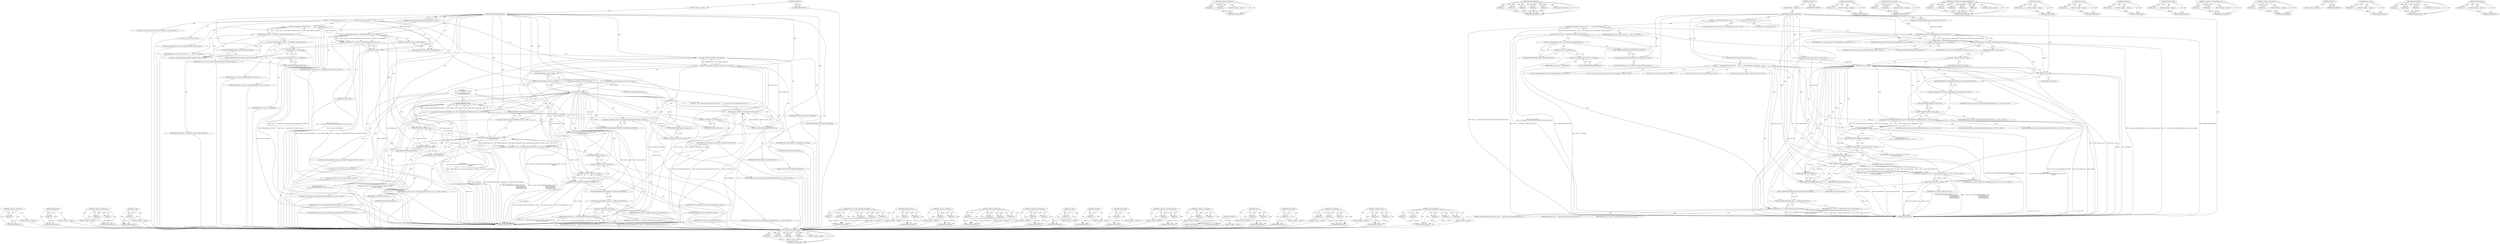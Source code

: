 digraph "base.StringPrintf" {
vulnerable_188 [label=<(METHOD,CallJavascriptFunction)>];
vulnerable_189 [label=<(PARAM,p1)>];
vulnerable_190 [label=<(PARAM,p2)>];
vulnerable_191 [label=<(PARAM,p3)>];
vulnerable_192 [label=<(PARAM,p4)>];
vulnerable_193 [label=<(BLOCK,&lt;empty&gt;,&lt;empty&gt;)>];
vulnerable_194 [label=<(METHOD_RETURN,ANY)>];
vulnerable_137 [label=<(METHOD,&lt;operator&gt;.fieldAccess)>];
vulnerable_138 [label=<(PARAM,p1)>];
vulnerable_139 [label=<(PARAM,p2)>];
vulnerable_140 [label=<(BLOCK,&lt;empty&gt;,&lt;empty&gt;)>];
vulnerable_141 [label=<(METHOD_RETURN,ANY)>];
vulnerable_164 [label=<(METHOD,base.StringPrintf)>];
vulnerable_165 [label=<(PARAM,p1)>];
vulnerable_166 [label=<(PARAM,p2)>];
vulnerable_167 [label=<(PARAM,p3)>];
vulnerable_168 [label=<(PARAM,p4)>];
vulnerable_169 [label=<(PARAM,p5)>];
vulnerable_170 [label=<(BLOCK,&lt;empty&gt;,&lt;empty&gt;)>];
vulnerable_171 [label=<(METHOD_RETURN,ANY)>];
vulnerable_6 [label=<(METHOD,&lt;global&gt;)<SUB>1</SUB>>];
vulnerable_7 [label=<(BLOCK,&lt;empty&gt;,&lt;empty&gt;)<SUB>1</SUB>>];
vulnerable_8 [label=<(METHOD,OnFaviconDataAvailable)<SUB>1</SUB>>];
vulnerable_9 [label="<(PARAM,FaviconService::Handle request_handle)<SUB>2</SUB>>"];
vulnerable_10 [label="<(PARAM,history::FaviconData favicon)<SUB>3</SUB>>"];
vulnerable_11 [label=<(BLOCK,{
   FaviconService* favicon_service =
       w...,{
   FaviconService* favicon_service =
       w...)<SUB>3</SUB>>];
vulnerable_12 [label="<(LOCAL,FaviconService* favicon_service: FaviconService*)<SUB>4</SUB>>"];
vulnerable_13 [label=<(&lt;operator&gt;.assignment,* favicon_service =
       web_ui_-&gt;GetProfile(...)<SUB>4</SUB>>];
vulnerable_14 [label=<(IDENTIFIER,favicon_service,* favicon_service =
       web_ui_-&gt;GetProfile(...)<SUB>4</SUB>>];
vulnerable_15 [label=<(GetFaviconService,web_ui_-&gt;GetProfile()-&gt;GetFaviconService(Profil...)<SUB>5</SUB>>];
vulnerable_16 [label=<(&lt;operator&gt;.indirectFieldAccess,web_ui_-&gt;GetProfile()-&gt;GetFaviconService)<SUB>5</SUB>>];
vulnerable_17 [label=<(GetProfile,web_ui_-&gt;GetProfile())<SUB>5</SUB>>];
vulnerable_18 [label=<(&lt;operator&gt;.indirectFieldAccess,web_ui_-&gt;GetProfile)<SUB>5</SUB>>];
vulnerable_19 [label=<(IDENTIFIER,web_ui_,web_ui_-&gt;GetProfile())<SUB>5</SUB>>];
vulnerable_20 [label=<(FIELD_IDENTIFIER,GetProfile,GetProfile)<SUB>5</SUB>>];
vulnerable_21 [label=<(FIELD_IDENTIFIER,GetFaviconService,GetFaviconService)<SUB>5</SUB>>];
vulnerable_22 [label="<(&lt;operator&gt;.fieldAccess,Profile::EXPLICIT_ACCESS)<SUB>5</SUB>>"];
vulnerable_23 [label=<(IDENTIFIER,Profile,web_ui_-&gt;GetProfile()-&gt;GetFaviconService(Profil...)<SUB>5</SUB>>];
vulnerable_24 [label=<(FIELD_IDENTIFIER,EXPLICIT_ACCESS,EXPLICIT_ACCESS)<SUB>5</SUB>>];
vulnerable_25 [label="<(LOCAL,int id: int)<SUB>6</SUB>>"];
vulnerable_26 [label=<(&lt;operator&gt;.assignment,id = consumer_.GetClientData(favicon_service, r...)<SUB>6</SUB>>];
vulnerable_27 [label=<(IDENTIFIER,id,id = consumer_.GetClientData(favicon_service, r...)<SUB>6</SUB>>];
vulnerable_28 [label=<(GetClientData,consumer_.GetClientData(favicon_service, reques...)<SUB>6</SUB>>];
vulnerable_29 [label=<(&lt;operator&gt;.fieldAccess,consumer_.GetClientData)<SUB>6</SUB>>];
vulnerable_30 [label=<(IDENTIFIER,consumer_,consumer_.GetClientData(favicon_service, reques...)<SUB>6</SUB>>];
vulnerable_31 [label=<(FIELD_IDENTIFIER,GetClientData,GetClientData)<SUB>6</SUB>>];
vulnerable_32 [label=<(IDENTIFIER,favicon_service,consumer_.GetClientData(favicon_service, reques...)<SUB>6</SUB>>];
vulnerable_33 [label=<(IDENTIFIER,request_handle,consumer_.GetClientData(favicon_service, reques...)<SUB>6</SUB>>];
vulnerable_34 [label=<(CONTROL_STRUCTURE,IF,if (favicon.is_valid()))<SUB>8</SUB>>];
vulnerable_35 [label=<(is_valid,favicon.is_valid())<SUB>8</SUB>>];
vulnerable_36 [label=<(&lt;operator&gt;.fieldAccess,favicon.is_valid)<SUB>8</SUB>>];
vulnerable_37 [label=<(IDENTIFIER,favicon,favicon.is_valid())<SUB>8</SUB>>];
vulnerable_38 [label=<(FIELD_IDENTIFIER,is_valid,is_valid)<SUB>8</SUB>>];
vulnerable_39 [label=<(BLOCK,{
    FundamentalValue id_value(id);
     color...,{
    FundamentalValue id_value(id);
     color...)<SUB>8</SUB>>];
vulnerable_40 [label="<(LOCAL,FundamentalValue id_value: FundamentalValue)<SUB>9</SUB>>"];
vulnerable_41 [label=<(id_value,id_value(id))<SUB>9</SUB>>];
vulnerable_42 [label=<(IDENTIFIER,id,id_value(id))<SUB>9</SUB>>];
vulnerable_43 [label="<(LOCAL,color_utils.GridSampler sampler: color_utils.GridSampler)<SUB>10</SUB>>"];
vulnerable_44 [label="<(LOCAL,SkColor color: SkColor)<SUB>11</SUB>>"];
vulnerable_45 [label="<(&lt;operator&gt;.assignment,color =
         color_utils::CalculateKMeanCol...)<SUB>11</SUB>>"];
vulnerable_46 [label="<(IDENTIFIER,color,color =
         color_utils::CalculateKMeanCol...)<SUB>11</SUB>>"];
vulnerable_47 [label="<(color_utils.CalculateKMeanColorOfPNG,color_utils::CalculateKMeanColorOfPNG(favicon.i...)<SUB>12</SUB>>"];
vulnerable_48 [label="<(&lt;operator&gt;.fieldAccess,color_utils::CalculateKMeanColorOfPNG)<SUB>12</SUB>>"];
vulnerable_49 [label="<(IDENTIFIER,color_utils,color_utils::CalculateKMeanColorOfPNG(favicon.i...)<SUB>12</SUB>>"];
vulnerable_50 [label=<(FIELD_IDENTIFIER,CalculateKMeanColorOfPNG,CalculateKMeanColorOfPNG)<SUB>12</SUB>>];
vulnerable_51 [label=<(&lt;operator&gt;.fieldAccess,favicon.image_data)<SUB>12</SUB>>];
vulnerable_52 [label="<(IDENTIFIER,favicon,color_utils::CalculateKMeanColorOfPNG(favicon.i...)<SUB>12</SUB>>"];
vulnerable_53 [label=<(FIELD_IDENTIFIER,image_data,image_data)<SUB>12</SUB>>];
vulnerable_54 [label="<(LITERAL,100,color_utils::CalculateKMeanColorOfPNG(favicon.i...)<SUB>12</SUB>>"];
vulnerable_55 [label="<(LITERAL,665,color_utils::CalculateKMeanColorOfPNG(favicon.i...)<SUB>12</SUB>>"];
vulnerable_56 [label="<(IDENTIFIER,sampler,color_utils::CalculateKMeanColorOfPNG(favicon.i...)<SUB>13</SUB>>"];
vulnerable_57 [label="<(LOCAL,std.string css_color: std.string)<SUB>14</SUB>>"];
vulnerable_58 [label="<(&lt;operator&gt;.assignment,css_color = base::StringPrintf(&quot;rgb(%d, %d, %d)...)<SUB>14</SUB>>"];
vulnerable_59 [label="<(IDENTIFIER,css_color,css_color = base::StringPrintf(&quot;rgb(%d, %d, %d)...)<SUB>14</SUB>>"];
vulnerable_60 [label="<(base.StringPrintf,base::StringPrintf(&quot;rgb(%d, %d, %d)&quot;,
         ...)<SUB>14</SUB>>"];
vulnerable_61 [label="<(&lt;operator&gt;.fieldAccess,base::StringPrintf)<SUB>14</SUB>>"];
vulnerable_62 [label="<(IDENTIFIER,base,base::StringPrintf(&quot;rgb(%d, %d, %d)&quot;,
         ...)<SUB>14</SUB>>"];
vulnerable_63 [label=<(FIELD_IDENTIFIER,StringPrintf,StringPrintf)<SUB>14</SUB>>];
vulnerable_64 [label="<(LITERAL,&quot;rgb(%d, %d, %d)&quot;,base::StringPrintf(&quot;rgb(%d, %d, %d)&quot;,
         ...)<SUB>14</SUB>>"];
vulnerable_65 [label=<(SkColorGetR,SkColorGetR(color))<SUB>15</SUB>>];
vulnerable_66 [label=<(IDENTIFIER,color,SkColorGetR(color))<SUB>15</SUB>>];
vulnerable_67 [label=<(SkColorGetG,SkColorGetG(color))<SUB>16</SUB>>];
vulnerable_68 [label=<(IDENTIFIER,color,SkColorGetG(color))<SUB>16</SUB>>];
vulnerable_69 [label=<(SkColorGetB,SkColorGetB(color))<SUB>17</SUB>>];
vulnerable_70 [label=<(IDENTIFIER,color,SkColorGetB(color))<SUB>17</SUB>>];
vulnerable_71 [label="<(LOCAL,StringValue color_value: StringValue)<SUB>18</SUB>>"];
vulnerable_72 [label=<(color_value,color_value(css_color))<SUB>18</SUB>>];
vulnerable_73 [label=<(IDENTIFIER,css_color,color_value(css_color))<SUB>18</SUB>>];
vulnerable_74 [label=<(CallJavascriptFunction,web_ui_-&gt;CallJavascriptFunction(&quot;ntp4.setFavico...)<SUB>19</SUB>>];
vulnerable_75 [label=<(&lt;operator&gt;.indirectFieldAccess,web_ui_-&gt;CallJavascriptFunction)<SUB>19</SUB>>];
vulnerable_76 [label=<(IDENTIFIER,web_ui_,web_ui_-&gt;CallJavascriptFunction(&quot;ntp4.setFavico...)<SUB>19</SUB>>];
vulnerable_77 [label=<(FIELD_IDENTIFIER,CallJavascriptFunction,CallJavascriptFunction)<SUB>19</SUB>>];
vulnerable_78 [label=<(LITERAL,&quot;ntp4.setFaviconDominantColor&quot;,web_ui_-&gt;CallJavascriptFunction(&quot;ntp4.setFavico...)<SUB>19</SUB>>];
vulnerable_79 [label=<(IDENTIFIER,id_value,web_ui_-&gt;CallJavascriptFunction(&quot;ntp4.setFavico...)<SUB>20</SUB>>];
vulnerable_80 [label=<(IDENTIFIER,color_value,web_ui_-&gt;CallJavascriptFunction(&quot;ntp4.setFavico...)<SUB>20</SUB>>];
vulnerable_81 [label=<(METHOD_RETURN,void)<SUB>1</SUB>>];
vulnerable_83 [label=<(METHOD_RETURN,ANY)<SUB>1</SUB>>];
vulnerable_172 [label=<(METHOD,SkColorGetR)>];
vulnerable_173 [label=<(PARAM,p1)>];
vulnerable_174 [label=<(BLOCK,&lt;empty&gt;,&lt;empty&gt;)>];
vulnerable_175 [label=<(METHOD_RETURN,ANY)>];
vulnerable_123 [label=<(METHOD,GetFaviconService)>];
vulnerable_124 [label=<(PARAM,p1)>];
vulnerable_125 [label=<(PARAM,p2)>];
vulnerable_126 [label=<(BLOCK,&lt;empty&gt;,&lt;empty&gt;)>];
vulnerable_127 [label=<(METHOD_RETURN,ANY)>];
vulnerable_156 [label=<(METHOD,color_utils.CalculateKMeanColorOfPNG)>];
vulnerable_157 [label=<(PARAM,p1)>];
vulnerable_158 [label=<(PARAM,p2)>];
vulnerable_159 [label=<(PARAM,p3)>];
vulnerable_160 [label=<(PARAM,p4)>];
vulnerable_161 [label=<(PARAM,p5)>];
vulnerable_162 [label=<(BLOCK,&lt;empty&gt;,&lt;empty&gt;)>];
vulnerable_163 [label=<(METHOD_RETURN,ANY)>];
vulnerable_152 [label=<(METHOD,id_value)>];
vulnerable_153 [label=<(PARAM,p1)>];
vulnerable_154 [label=<(BLOCK,&lt;empty&gt;,&lt;empty&gt;)>];
vulnerable_155 [label=<(METHOD_RETURN,ANY)>];
vulnerable_148 [label=<(METHOD,is_valid)>];
vulnerable_149 [label=<(PARAM,p1)>];
vulnerable_150 [label=<(BLOCK,&lt;empty&gt;,&lt;empty&gt;)>];
vulnerable_151 [label=<(METHOD_RETURN,ANY)>];
vulnerable_133 [label=<(METHOD,GetProfile)>];
vulnerable_134 [label=<(PARAM,p1)>];
vulnerable_135 [label=<(BLOCK,&lt;empty&gt;,&lt;empty&gt;)>];
vulnerable_136 [label=<(METHOD_RETURN,ANY)>];
vulnerable_180 [label=<(METHOD,SkColorGetB)>];
vulnerable_181 [label=<(PARAM,p1)>];
vulnerable_182 [label=<(BLOCK,&lt;empty&gt;,&lt;empty&gt;)>];
vulnerable_183 [label=<(METHOD_RETURN,ANY)>];
vulnerable_128 [label=<(METHOD,&lt;operator&gt;.indirectFieldAccess)>];
vulnerable_129 [label=<(PARAM,p1)>];
vulnerable_130 [label=<(PARAM,p2)>];
vulnerable_131 [label=<(BLOCK,&lt;empty&gt;,&lt;empty&gt;)>];
vulnerable_132 [label=<(METHOD_RETURN,ANY)>];
vulnerable_118 [label=<(METHOD,&lt;operator&gt;.assignment)>];
vulnerable_119 [label=<(PARAM,p1)>];
vulnerable_120 [label=<(PARAM,p2)>];
vulnerable_121 [label=<(BLOCK,&lt;empty&gt;,&lt;empty&gt;)>];
vulnerable_122 [label=<(METHOD_RETURN,ANY)>];
vulnerable_112 [label=<(METHOD,&lt;global&gt;)<SUB>1</SUB>>];
vulnerable_113 [label=<(BLOCK,&lt;empty&gt;,&lt;empty&gt;)>];
vulnerable_114 [label=<(METHOD_RETURN,ANY)>];
vulnerable_184 [label=<(METHOD,color_value)>];
vulnerable_185 [label=<(PARAM,p1)>];
vulnerable_186 [label=<(BLOCK,&lt;empty&gt;,&lt;empty&gt;)>];
vulnerable_187 [label=<(METHOD_RETURN,ANY)>];
vulnerable_142 [label=<(METHOD,GetClientData)>];
vulnerable_143 [label=<(PARAM,p1)>];
vulnerable_144 [label=<(PARAM,p2)>];
vulnerable_145 [label=<(PARAM,p3)>];
vulnerable_146 [label=<(BLOCK,&lt;empty&gt;,&lt;empty&gt;)>];
vulnerable_147 [label=<(METHOD_RETURN,ANY)>];
vulnerable_176 [label=<(METHOD,SkColorGetG)>];
vulnerable_177 [label=<(PARAM,p1)>];
vulnerable_178 [label=<(BLOCK,&lt;empty&gt;,&lt;empty&gt;)>];
vulnerable_179 [label=<(METHOD_RETURN,ANY)>];
fixed_232 [label=<(METHOD,&lt;operator&gt;.indirection)>];
fixed_233 [label=<(PARAM,p1)>];
fixed_234 [label=<(BLOCK,&lt;empty&gt;,&lt;empty&gt;)>];
fixed_235 [label=<(METHOD_RETURN,ANY)>];
fixed_211 [label=<(METHOD,SkColorGetB)>];
fixed_212 [label=<(PARAM,p1)>];
fixed_213 [label=<(BLOCK,&lt;empty&gt;,&lt;empty&gt;)>];
fixed_214 [label=<(METHOD_RETURN,ANY)>];
fixed_158 [label=<(METHOD,&lt;operator&gt;.fieldAccess)>];
fixed_159 [label=<(PARAM,p1)>];
fixed_160 [label=<(PARAM,p2)>];
fixed_161 [label=<(BLOCK,&lt;empty&gt;,&lt;empty&gt;)>];
fixed_162 [label=<(METHOD_RETURN,ANY)>];
fixed_183 [label=<(METHOD,is_valid)>];
fixed_184 [label=<(PARAM,p1)>];
fixed_185 [label=<(BLOCK,&lt;empty&gt;,&lt;empty&gt;)>];
fixed_186 [label=<(METHOD_RETURN,ANY)>];
fixed_6 [label=<(METHOD,&lt;global&gt;)<SUB>1</SUB>>];
fixed_7 [label=<(BLOCK,&lt;empty&gt;,&lt;empty&gt;)<SUB>1</SUB>>];
fixed_8 [label=<(METHOD,OnFaviconDataAvailable)<SUB>1</SUB>>];
fixed_9 [label="<(PARAM,FaviconService::Handle request_handle)<SUB>2</SUB>>"];
fixed_10 [label="<(PARAM,history::FaviconData favicon)<SUB>3</SUB>>"];
fixed_11 [label=<(BLOCK,{
   FaviconService* favicon_service =
       w...,{
   FaviconService* favicon_service =
       w...)<SUB>3</SUB>>];
fixed_12 [label="<(LOCAL,FaviconService* favicon_service: FaviconService*)<SUB>4</SUB>>"];
fixed_13 [label=<(&lt;operator&gt;.assignment,* favicon_service =
       web_ui_-&gt;GetProfile(...)<SUB>4</SUB>>];
fixed_14 [label=<(IDENTIFIER,favicon_service,* favicon_service =
       web_ui_-&gt;GetProfile(...)<SUB>4</SUB>>];
fixed_15 [label=<(GetFaviconService,web_ui_-&gt;GetProfile()-&gt;GetFaviconService(Profil...)<SUB>5</SUB>>];
fixed_16 [label=<(&lt;operator&gt;.indirectFieldAccess,web_ui_-&gt;GetProfile()-&gt;GetFaviconService)<SUB>5</SUB>>];
fixed_17 [label=<(GetProfile,web_ui_-&gt;GetProfile())<SUB>5</SUB>>];
fixed_18 [label=<(&lt;operator&gt;.indirectFieldAccess,web_ui_-&gt;GetProfile)<SUB>5</SUB>>];
fixed_19 [label=<(IDENTIFIER,web_ui_,web_ui_-&gt;GetProfile())<SUB>5</SUB>>];
fixed_20 [label=<(FIELD_IDENTIFIER,GetProfile,GetProfile)<SUB>5</SUB>>];
fixed_21 [label=<(FIELD_IDENTIFIER,GetFaviconService,GetFaviconService)<SUB>5</SUB>>];
fixed_22 [label="<(&lt;operator&gt;.fieldAccess,Profile::EXPLICIT_ACCESS)<SUB>5</SUB>>"];
fixed_23 [label=<(IDENTIFIER,Profile,web_ui_-&gt;GetProfile()-&gt;GetFaviconService(Profil...)<SUB>5</SUB>>];
fixed_24 [label=<(FIELD_IDENTIFIER,EXPLICIT_ACCESS,EXPLICIT_ACCESS)<SUB>5</SUB>>];
fixed_25 [label="<(LOCAL,int id: int)<SUB>6</SUB>>"];
fixed_26 [label=<(&lt;operator&gt;.assignment,id = consumer_.GetClientData(favicon_service, r...)<SUB>6</SUB>>];
fixed_27 [label=<(IDENTIFIER,id,id = consumer_.GetClientData(favicon_service, r...)<SUB>6</SUB>>];
fixed_28 [label=<(GetClientData,consumer_.GetClientData(favicon_service, reques...)<SUB>6</SUB>>];
fixed_29 [label=<(&lt;operator&gt;.fieldAccess,consumer_.GetClientData)<SUB>6</SUB>>];
fixed_30 [label=<(IDENTIFIER,consumer_,consumer_.GetClientData(favicon_service, reques...)<SUB>6</SUB>>];
fixed_31 [label=<(FIELD_IDENTIFIER,GetClientData,GetClientData)<SUB>6</SUB>>];
fixed_32 [label=<(IDENTIFIER,favicon_service,consumer_.GetClientData(favicon_service, reques...)<SUB>6</SUB>>];
fixed_33 [label=<(IDENTIFIER,request_handle,consumer_.GetClientData(favicon_service, reques...)<SUB>6</SUB>>];
fixed_34 [label="<(LOCAL,FundamentalValue id_value: FundamentalValue)<SUB>7</SUB>>"];
fixed_35 [label=<(id_value,id_value(id))<SUB>7</SUB>>];
fixed_36 [label=<(IDENTIFIER,id,id_value(id))<SUB>7</SUB>>];
fixed_37 [label=<(&lt;operator&gt;.greaterThan,scoped_ptr&lt;StringValue&gt; color_value)<SUB>8</SUB>>];
fixed_38 [label=<(&lt;operator&gt;.lessThan,scoped_ptr&lt;StringValue)<SUB>8</SUB>>];
fixed_39 [label=<(IDENTIFIER,scoped_ptr,scoped_ptr&lt;StringValue)<SUB>8</SUB>>];
fixed_40 [label=<(IDENTIFIER,StringValue,scoped_ptr&lt;StringValue)<SUB>8</SUB>>];
fixed_41 [label=<(IDENTIFIER,color_value,scoped_ptr&lt;StringValue&gt; color_value)<SUB>8</SUB>>];
fixed_42 [label=<(CONTROL_STRUCTURE,IF,if (favicon.is_valid()))<SUB>10</SUB>>];
fixed_43 [label=<(is_valid,favicon.is_valid())<SUB>10</SUB>>];
fixed_44 [label=<(&lt;operator&gt;.fieldAccess,favicon.is_valid)<SUB>10</SUB>>];
fixed_45 [label=<(IDENTIFIER,favicon,favicon.is_valid())<SUB>10</SUB>>];
fixed_46 [label=<(FIELD_IDENTIFIER,is_valid,is_valid)<SUB>10</SUB>>];
fixed_47 [label="<(BLOCK,{
     color_utils::GridSampler sampler;
     S...,{
     color_utils::GridSampler sampler;
     S...)<SUB>10</SUB>>"];
fixed_48 [label="<(LOCAL,color_utils.GridSampler sampler: color_utils.GridSampler)<SUB>11</SUB>>"];
fixed_49 [label="<(LOCAL,SkColor color: SkColor)<SUB>12</SUB>>"];
fixed_50 [label="<(&lt;operator&gt;.assignment,color =
         color_utils::CalculateKMeanCol...)<SUB>12</SUB>>"];
fixed_51 [label="<(IDENTIFIER,color,color =
         color_utils::CalculateKMeanCol...)<SUB>12</SUB>>"];
fixed_52 [label="<(color_utils.CalculateKMeanColorOfPNG,color_utils::CalculateKMeanColorOfPNG(favicon.i...)<SUB>13</SUB>>"];
fixed_53 [label="<(&lt;operator&gt;.fieldAccess,color_utils::CalculateKMeanColorOfPNG)<SUB>13</SUB>>"];
fixed_54 [label="<(IDENTIFIER,color_utils,color_utils::CalculateKMeanColorOfPNG(favicon.i...)<SUB>13</SUB>>"];
fixed_55 [label=<(FIELD_IDENTIFIER,CalculateKMeanColorOfPNG,CalculateKMeanColorOfPNG)<SUB>13</SUB>>];
fixed_56 [label=<(&lt;operator&gt;.fieldAccess,favicon.image_data)<SUB>13</SUB>>];
fixed_57 [label="<(IDENTIFIER,favicon,color_utils::CalculateKMeanColorOfPNG(favicon.i...)<SUB>13</SUB>>"];
fixed_58 [label=<(FIELD_IDENTIFIER,image_data,image_data)<SUB>13</SUB>>];
fixed_59 [label="<(LITERAL,100,color_utils::CalculateKMeanColorOfPNG(favicon.i...)<SUB>13</SUB>>"];
fixed_60 [label="<(LITERAL,665,color_utils::CalculateKMeanColorOfPNG(favicon.i...)<SUB>13</SUB>>"];
fixed_61 [label="<(IDENTIFIER,sampler,color_utils::CalculateKMeanColorOfPNG(favicon.i...)<SUB>14</SUB>>"];
fixed_62 [label="<(LOCAL,std.string css_color: std.string)<SUB>15</SUB>>"];
fixed_63 [label="<(&lt;operator&gt;.assignment,css_color = base::StringPrintf(&quot;rgb(%d, %d, %d)...)<SUB>15</SUB>>"];
fixed_64 [label="<(IDENTIFIER,css_color,css_color = base::StringPrintf(&quot;rgb(%d, %d, %d)...)<SUB>15</SUB>>"];
fixed_65 [label="<(base.StringPrintf,base::StringPrintf(&quot;rgb(%d, %d, %d)&quot;,
         ...)<SUB>15</SUB>>"];
fixed_66 [label="<(&lt;operator&gt;.fieldAccess,base::StringPrintf)<SUB>15</SUB>>"];
fixed_67 [label="<(IDENTIFIER,base,base::StringPrintf(&quot;rgb(%d, %d, %d)&quot;,
         ...)<SUB>15</SUB>>"];
fixed_68 [label=<(FIELD_IDENTIFIER,StringPrintf,StringPrintf)<SUB>15</SUB>>];
fixed_69 [label="<(LITERAL,&quot;rgb(%d, %d, %d)&quot;,base::StringPrintf(&quot;rgb(%d, %d, %d)&quot;,
         ...)<SUB>15</SUB>>"];
fixed_70 [label=<(SkColorGetR,SkColorGetR(color))<SUB>16</SUB>>];
fixed_71 [label=<(IDENTIFIER,color,SkColorGetR(color))<SUB>16</SUB>>];
fixed_72 [label=<(SkColorGetG,SkColorGetG(color))<SUB>17</SUB>>];
fixed_73 [label=<(IDENTIFIER,color,SkColorGetG(color))<SUB>17</SUB>>];
fixed_74 [label=<(SkColorGetB,SkColorGetB(color))<SUB>18</SUB>>];
fixed_75 [label=<(IDENTIFIER,color,SkColorGetB(color))<SUB>18</SUB>>];
fixed_76 [label=<(reset,color_value.reset(new StringValue(css_color)))<SUB>19</SUB>>];
fixed_77 [label=<(&lt;operator&gt;.fieldAccess,color_value.reset)<SUB>19</SUB>>];
fixed_78 [label=<(IDENTIFIER,color_value,color_value.reset(new StringValue(css_color)))<SUB>19</SUB>>];
fixed_79 [label=<(FIELD_IDENTIFIER,reset,reset)<SUB>19</SUB>>];
fixed_80 [label=<(&lt;operator&gt;.new,new StringValue(css_color))<SUB>19</SUB>>];
fixed_81 [label=<(IDENTIFIER,StringValue,new StringValue(css_color))<SUB>19</SUB>>];
fixed_82 [label=<(IDENTIFIER,css_color,new StringValue(css_color))<SUB>19</SUB>>];
fixed_83 [label=<(CONTROL_STRUCTURE,ELSE,else)<SUB>20</SUB>>];
fixed_84 [label=<(BLOCK,{
    color_value.reset(new StringValue(&quot;#91919...,{
    color_value.reset(new StringValue(&quot;#91919...)<SUB>20</SUB>>];
fixed_85 [label=<(reset,color_value.reset(new StringValue(&quot;#919191&quot;)))<SUB>21</SUB>>];
fixed_86 [label=<(&lt;operator&gt;.fieldAccess,color_value.reset)<SUB>21</SUB>>];
fixed_87 [label=<(IDENTIFIER,color_value,color_value.reset(new StringValue(&quot;#919191&quot;)))<SUB>21</SUB>>];
fixed_88 [label=<(FIELD_IDENTIFIER,reset,reset)<SUB>21</SUB>>];
fixed_89 [label=<(&lt;operator&gt;.new,new StringValue(&quot;#919191&quot;))<SUB>21</SUB>>];
fixed_90 [label=<(IDENTIFIER,StringValue,new StringValue(&quot;#919191&quot;))<SUB>21</SUB>>];
fixed_91 [label=<(LITERAL,&quot;#919191&quot;,new StringValue(&quot;#919191&quot;))<SUB>21</SUB>>];
fixed_92 [label=<(CallJavascriptFunction,web_ui_-&gt;CallJavascriptFunction(&quot;ntp4.setFavico...)<SUB>24</SUB>>];
fixed_93 [label=<(&lt;operator&gt;.indirectFieldAccess,web_ui_-&gt;CallJavascriptFunction)<SUB>24</SUB>>];
fixed_94 [label=<(IDENTIFIER,web_ui_,web_ui_-&gt;CallJavascriptFunction(&quot;ntp4.setFavico...)<SUB>24</SUB>>];
fixed_95 [label=<(FIELD_IDENTIFIER,CallJavascriptFunction,CallJavascriptFunction)<SUB>24</SUB>>];
fixed_96 [label=<(LITERAL,&quot;ntp4.setFaviconDominantColor&quot;,web_ui_-&gt;CallJavascriptFunction(&quot;ntp4.setFavico...)<SUB>24</SUB>>];
fixed_97 [label=<(IDENTIFIER,id_value,web_ui_-&gt;CallJavascriptFunction(&quot;ntp4.setFavico...)<SUB>25</SUB>>];
fixed_98 [label=<(&lt;operator&gt;.indirection,*color_value)<SUB>25</SUB>>];
fixed_99 [label=<(IDENTIFIER,color_value,web_ui_-&gt;CallJavascriptFunction(&quot;ntp4.setFavico...)<SUB>25</SUB>>];
fixed_100 [label=<(METHOD_RETURN,void)<SUB>1</SUB>>];
fixed_102 [label=<(METHOD_RETURN,ANY)<SUB>1</SUB>>];
fixed_187 [label=<(METHOD,color_utils.CalculateKMeanColorOfPNG)>];
fixed_188 [label=<(PARAM,p1)>];
fixed_189 [label=<(PARAM,p2)>];
fixed_190 [label=<(PARAM,p3)>];
fixed_191 [label=<(PARAM,p4)>];
fixed_192 [label=<(PARAM,p5)>];
fixed_193 [label=<(BLOCK,&lt;empty&gt;,&lt;empty&gt;)>];
fixed_194 [label=<(METHOD_RETURN,ANY)>];
fixed_144 [label=<(METHOD,GetFaviconService)>];
fixed_145 [label=<(PARAM,p1)>];
fixed_146 [label=<(PARAM,p2)>];
fixed_147 [label=<(BLOCK,&lt;empty&gt;,&lt;empty&gt;)>];
fixed_148 [label=<(METHOD_RETURN,ANY)>];
fixed_178 [label=<(METHOD,&lt;operator&gt;.lessThan)>];
fixed_179 [label=<(PARAM,p1)>];
fixed_180 [label=<(PARAM,p2)>];
fixed_181 [label=<(BLOCK,&lt;empty&gt;,&lt;empty&gt;)>];
fixed_182 [label=<(METHOD_RETURN,ANY)>];
fixed_225 [label=<(METHOD,CallJavascriptFunction)>];
fixed_226 [label=<(PARAM,p1)>];
fixed_227 [label=<(PARAM,p2)>];
fixed_228 [label=<(PARAM,p3)>];
fixed_229 [label=<(PARAM,p4)>];
fixed_230 [label=<(BLOCK,&lt;empty&gt;,&lt;empty&gt;)>];
fixed_231 [label=<(METHOD_RETURN,ANY)>];
fixed_173 [label=<(METHOD,&lt;operator&gt;.greaterThan)>];
fixed_174 [label=<(PARAM,p1)>];
fixed_175 [label=<(PARAM,p2)>];
fixed_176 [label=<(BLOCK,&lt;empty&gt;,&lt;empty&gt;)>];
fixed_177 [label=<(METHOD_RETURN,ANY)>];
fixed_169 [label=<(METHOD,id_value)>];
fixed_170 [label=<(PARAM,p1)>];
fixed_171 [label=<(BLOCK,&lt;empty&gt;,&lt;empty&gt;)>];
fixed_172 [label=<(METHOD_RETURN,ANY)>];
fixed_154 [label=<(METHOD,GetProfile)>];
fixed_155 [label=<(PARAM,p1)>];
fixed_156 [label=<(BLOCK,&lt;empty&gt;,&lt;empty&gt;)>];
fixed_157 [label=<(METHOD_RETURN,ANY)>];
fixed_203 [label=<(METHOD,SkColorGetR)>];
fixed_204 [label=<(PARAM,p1)>];
fixed_205 [label=<(BLOCK,&lt;empty&gt;,&lt;empty&gt;)>];
fixed_206 [label=<(METHOD_RETURN,ANY)>];
fixed_149 [label=<(METHOD,&lt;operator&gt;.indirectFieldAccess)>];
fixed_150 [label=<(PARAM,p1)>];
fixed_151 [label=<(PARAM,p2)>];
fixed_152 [label=<(BLOCK,&lt;empty&gt;,&lt;empty&gt;)>];
fixed_153 [label=<(METHOD_RETURN,ANY)>];
fixed_139 [label=<(METHOD,&lt;operator&gt;.assignment)>];
fixed_140 [label=<(PARAM,p1)>];
fixed_141 [label=<(PARAM,p2)>];
fixed_142 [label=<(BLOCK,&lt;empty&gt;,&lt;empty&gt;)>];
fixed_143 [label=<(METHOD_RETURN,ANY)>];
fixed_133 [label=<(METHOD,&lt;global&gt;)<SUB>1</SUB>>];
fixed_134 [label=<(BLOCK,&lt;empty&gt;,&lt;empty&gt;)>];
fixed_135 [label=<(METHOD_RETURN,ANY)>];
fixed_215 [label=<(METHOD,reset)>];
fixed_216 [label=<(PARAM,p1)>];
fixed_217 [label=<(PARAM,p2)>];
fixed_218 [label=<(BLOCK,&lt;empty&gt;,&lt;empty&gt;)>];
fixed_219 [label=<(METHOD_RETURN,ANY)>];
fixed_207 [label=<(METHOD,SkColorGetG)>];
fixed_208 [label=<(PARAM,p1)>];
fixed_209 [label=<(BLOCK,&lt;empty&gt;,&lt;empty&gt;)>];
fixed_210 [label=<(METHOD_RETURN,ANY)>];
fixed_163 [label=<(METHOD,GetClientData)>];
fixed_164 [label=<(PARAM,p1)>];
fixed_165 [label=<(PARAM,p2)>];
fixed_166 [label=<(PARAM,p3)>];
fixed_167 [label=<(BLOCK,&lt;empty&gt;,&lt;empty&gt;)>];
fixed_168 [label=<(METHOD_RETURN,ANY)>];
fixed_220 [label=<(METHOD,&lt;operator&gt;.new)>];
fixed_221 [label=<(PARAM,p1)>];
fixed_222 [label=<(PARAM,p2)>];
fixed_223 [label=<(BLOCK,&lt;empty&gt;,&lt;empty&gt;)>];
fixed_224 [label=<(METHOD_RETURN,ANY)>];
fixed_195 [label=<(METHOD,base.StringPrintf)>];
fixed_196 [label=<(PARAM,p1)>];
fixed_197 [label=<(PARAM,p2)>];
fixed_198 [label=<(PARAM,p3)>];
fixed_199 [label=<(PARAM,p4)>];
fixed_200 [label=<(PARAM,p5)>];
fixed_201 [label=<(BLOCK,&lt;empty&gt;,&lt;empty&gt;)>];
fixed_202 [label=<(METHOD_RETURN,ANY)>];
vulnerable_188 -> vulnerable_189  [key=0, label="AST: "];
vulnerable_188 -> vulnerable_189  [key=1, label="DDG: "];
vulnerable_188 -> vulnerable_193  [key=0, label="AST: "];
vulnerable_188 -> vulnerable_190  [key=0, label="AST: "];
vulnerable_188 -> vulnerable_190  [key=1, label="DDG: "];
vulnerable_188 -> vulnerable_194  [key=0, label="AST: "];
vulnerable_188 -> vulnerable_194  [key=1, label="CFG: "];
vulnerable_188 -> vulnerable_191  [key=0, label="AST: "];
vulnerable_188 -> vulnerable_191  [key=1, label="DDG: "];
vulnerable_188 -> vulnerable_192  [key=0, label="AST: "];
vulnerable_188 -> vulnerable_192  [key=1, label="DDG: "];
vulnerable_189 -> vulnerable_194  [key=0, label="DDG: p1"];
vulnerable_190 -> vulnerable_194  [key=0, label="DDG: p2"];
vulnerable_191 -> vulnerable_194  [key=0, label="DDG: p3"];
vulnerable_192 -> vulnerable_194  [key=0, label="DDG: p4"];
vulnerable_137 -> vulnerable_138  [key=0, label="AST: "];
vulnerable_137 -> vulnerable_138  [key=1, label="DDG: "];
vulnerable_137 -> vulnerable_140  [key=0, label="AST: "];
vulnerable_137 -> vulnerable_139  [key=0, label="AST: "];
vulnerable_137 -> vulnerable_139  [key=1, label="DDG: "];
vulnerable_137 -> vulnerable_141  [key=0, label="AST: "];
vulnerable_137 -> vulnerable_141  [key=1, label="CFG: "];
vulnerable_138 -> vulnerable_141  [key=0, label="DDG: p1"];
vulnerable_139 -> vulnerable_141  [key=0, label="DDG: p2"];
vulnerable_164 -> vulnerable_165  [key=0, label="AST: "];
vulnerable_164 -> vulnerable_165  [key=1, label="DDG: "];
vulnerable_164 -> vulnerable_170  [key=0, label="AST: "];
vulnerable_164 -> vulnerable_166  [key=0, label="AST: "];
vulnerable_164 -> vulnerable_166  [key=1, label="DDG: "];
vulnerable_164 -> vulnerable_171  [key=0, label="AST: "];
vulnerable_164 -> vulnerable_171  [key=1, label="CFG: "];
vulnerable_164 -> vulnerable_167  [key=0, label="AST: "];
vulnerable_164 -> vulnerable_167  [key=1, label="DDG: "];
vulnerable_164 -> vulnerable_168  [key=0, label="AST: "];
vulnerable_164 -> vulnerable_168  [key=1, label="DDG: "];
vulnerable_164 -> vulnerable_169  [key=0, label="AST: "];
vulnerable_164 -> vulnerable_169  [key=1, label="DDG: "];
vulnerable_165 -> vulnerable_171  [key=0, label="DDG: p1"];
vulnerable_166 -> vulnerable_171  [key=0, label="DDG: p2"];
vulnerable_167 -> vulnerable_171  [key=0, label="DDG: p3"];
vulnerable_168 -> vulnerable_171  [key=0, label="DDG: p4"];
vulnerable_169 -> vulnerable_171  [key=0, label="DDG: p5"];
vulnerable_6 -> vulnerable_7  [key=0, label="AST: "];
vulnerable_6 -> vulnerable_83  [key=0, label="AST: "];
vulnerable_6 -> vulnerable_83  [key=1, label="CFG: "];
vulnerable_7 -> vulnerable_8  [key=0, label="AST: "];
vulnerable_8 -> vulnerable_9  [key=0, label="AST: "];
vulnerable_8 -> vulnerable_9  [key=1, label="DDG: "];
vulnerable_8 -> vulnerable_10  [key=0, label="AST: "];
vulnerable_8 -> vulnerable_10  [key=1, label="DDG: "];
vulnerable_8 -> vulnerable_11  [key=0, label="AST: "];
vulnerable_8 -> vulnerable_81  [key=0, label="AST: "];
vulnerable_8 -> vulnerable_20  [key=0, label="CFG: "];
vulnerable_8 -> vulnerable_28  [key=0, label="DDG: "];
vulnerable_8 -> vulnerable_41  [key=0, label="DDG: "];
vulnerable_8 -> vulnerable_72  [key=0, label="DDG: "];
vulnerable_8 -> vulnerable_74  [key=0, label="DDG: "];
vulnerable_8 -> vulnerable_47  [key=0, label="DDG: "];
vulnerable_8 -> vulnerable_60  [key=0, label="DDG: "];
vulnerable_8 -> vulnerable_65  [key=0, label="DDG: "];
vulnerable_8 -> vulnerable_67  [key=0, label="DDG: "];
vulnerable_8 -> vulnerable_69  [key=0, label="DDG: "];
vulnerable_9 -> vulnerable_28  [key=0, label="DDG: request_handle"];
vulnerable_10 -> vulnerable_81  [key=0, label="DDG: favicon"];
vulnerable_10 -> vulnerable_35  [key=0, label="DDG: favicon"];
vulnerable_10 -> vulnerable_47  [key=0, label="DDG: favicon"];
vulnerable_11 -> vulnerable_12  [key=0, label="AST: "];
vulnerable_11 -> vulnerable_13  [key=0, label="AST: "];
vulnerable_11 -> vulnerable_25  [key=0, label="AST: "];
vulnerable_11 -> vulnerable_26  [key=0, label="AST: "];
vulnerable_11 -> vulnerable_34  [key=0, label="AST: "];
vulnerable_13 -> vulnerable_14  [key=0, label="AST: "];
vulnerable_13 -> vulnerable_15  [key=0, label="AST: "];
vulnerable_13 -> vulnerable_31  [key=0, label="CFG: "];
vulnerable_13 -> vulnerable_81  [key=0, label="DDG: web_ui_-&gt;GetProfile()-&gt;GetFaviconService(Profile::EXPLICIT_ACCESS)"];
vulnerable_13 -> vulnerable_81  [key=1, label="DDG: * favicon_service =
       web_ui_-&gt;GetProfile()-&gt;GetFaviconService(Profile::EXPLICIT_ACCESS)"];
vulnerable_13 -> vulnerable_28  [key=0, label="DDG: favicon_service"];
vulnerable_15 -> vulnerable_16  [key=0, label="AST: "];
vulnerable_15 -> vulnerable_22  [key=0, label="AST: "];
vulnerable_15 -> vulnerable_13  [key=0, label="CFG: "];
vulnerable_15 -> vulnerable_13  [key=1, label="DDG: web_ui_-&gt;GetProfile()-&gt;GetFaviconService"];
vulnerable_15 -> vulnerable_13  [key=2, label="DDG: Profile::EXPLICIT_ACCESS"];
vulnerable_15 -> vulnerable_81  [key=0, label="DDG: web_ui_-&gt;GetProfile()-&gt;GetFaviconService"];
vulnerable_15 -> vulnerable_81  [key=1, label="DDG: Profile::EXPLICIT_ACCESS"];
vulnerable_16 -> vulnerable_17  [key=0, label="AST: "];
vulnerable_16 -> vulnerable_21  [key=0, label="AST: "];
vulnerable_16 -> vulnerable_24  [key=0, label="CFG: "];
vulnerable_17 -> vulnerable_18  [key=0, label="AST: "];
vulnerable_17 -> vulnerable_21  [key=0, label="CFG: "];
vulnerable_17 -> vulnerable_81  [key=0, label="DDG: web_ui_-&gt;GetProfile"];
vulnerable_18 -> vulnerable_19  [key=0, label="AST: "];
vulnerable_18 -> vulnerable_20  [key=0, label="AST: "];
vulnerable_18 -> vulnerable_17  [key=0, label="CFG: "];
vulnerable_20 -> vulnerable_18  [key=0, label="CFG: "];
vulnerable_21 -> vulnerable_16  [key=0, label="CFG: "];
vulnerable_22 -> vulnerable_23  [key=0, label="AST: "];
vulnerable_22 -> vulnerable_24  [key=0, label="AST: "];
vulnerable_22 -> vulnerable_15  [key=0, label="CFG: "];
vulnerable_24 -> vulnerable_22  [key=0, label="CFG: "];
vulnerable_26 -> vulnerable_27  [key=0, label="AST: "];
vulnerable_26 -> vulnerable_28  [key=0, label="AST: "];
vulnerable_26 -> vulnerable_38  [key=0, label="CFG: "];
vulnerable_26 -> vulnerable_81  [key=0, label="DDG: consumer_.GetClientData(favicon_service, request_handle)"];
vulnerable_26 -> vulnerable_81  [key=1, label="DDG: id = consumer_.GetClientData(favicon_service, request_handle)"];
vulnerable_26 -> vulnerable_41  [key=0, label="DDG: id"];
vulnerable_28 -> vulnerable_29  [key=0, label="AST: "];
vulnerable_28 -> vulnerable_32  [key=0, label="AST: "];
vulnerable_28 -> vulnerable_33  [key=0, label="AST: "];
vulnerable_28 -> vulnerable_26  [key=0, label="CFG: "];
vulnerable_28 -> vulnerable_26  [key=1, label="DDG: consumer_.GetClientData"];
vulnerable_28 -> vulnerable_26  [key=2, label="DDG: favicon_service"];
vulnerable_28 -> vulnerable_26  [key=3, label="DDG: request_handle"];
vulnerable_28 -> vulnerable_81  [key=0, label="DDG: consumer_.GetClientData"];
vulnerable_28 -> vulnerable_81  [key=1, label="DDG: favicon_service"];
vulnerable_28 -> vulnerable_81  [key=2, label="DDG: request_handle"];
vulnerable_29 -> vulnerable_30  [key=0, label="AST: "];
vulnerable_29 -> vulnerable_31  [key=0, label="AST: "];
vulnerable_29 -> vulnerable_28  [key=0, label="CFG: "];
vulnerable_31 -> vulnerable_29  [key=0, label="CFG: "];
vulnerable_34 -> vulnerable_35  [key=0, label="AST: "];
vulnerable_34 -> vulnerable_39  [key=0, label="AST: "];
vulnerable_35 -> vulnerable_36  [key=0, label="AST: "];
vulnerable_35 -> vulnerable_81  [key=0, label="CFG: "];
vulnerable_35 -> vulnerable_81  [key=1, label="DDG: favicon.is_valid"];
vulnerable_35 -> vulnerable_81  [key=2, label="DDG: favicon.is_valid()"];
vulnerable_35 -> vulnerable_41  [key=0, label="CFG: "];
vulnerable_35 -> vulnerable_41  [key=1, label="CDG: "];
vulnerable_35 -> vulnerable_47  [key=0, label="CDG: "];
vulnerable_35 -> vulnerable_48  [key=0, label="CDG: "];
vulnerable_35 -> vulnerable_58  [key=0, label="CDG: "];
vulnerable_35 -> vulnerable_60  [key=0, label="CDG: "];
vulnerable_35 -> vulnerable_61  [key=0, label="CDG: "];
vulnerable_35 -> vulnerable_77  [key=0, label="CDG: "];
vulnerable_35 -> vulnerable_51  [key=0, label="CDG: "];
vulnerable_35 -> vulnerable_75  [key=0, label="CDG: "];
vulnerable_35 -> vulnerable_53  [key=0, label="CDG: "];
vulnerable_35 -> vulnerable_72  [key=0, label="CDG: "];
vulnerable_35 -> vulnerable_69  [key=0, label="CDG: "];
vulnerable_35 -> vulnerable_67  [key=0, label="CDG: "];
vulnerable_35 -> vulnerable_74  [key=0, label="CDG: "];
vulnerable_35 -> vulnerable_45  [key=0, label="CDG: "];
vulnerable_35 -> vulnerable_63  [key=0, label="CDG: "];
vulnerable_35 -> vulnerable_65  [key=0, label="CDG: "];
vulnerable_35 -> vulnerable_50  [key=0, label="CDG: "];
vulnerable_36 -> vulnerable_37  [key=0, label="AST: "];
vulnerable_36 -> vulnerable_38  [key=0, label="AST: "];
vulnerable_36 -> vulnerable_35  [key=0, label="CFG: "];
vulnerable_38 -> vulnerable_36  [key=0, label="CFG: "];
vulnerable_39 -> vulnerable_40  [key=0, label="AST: "];
vulnerable_39 -> vulnerable_41  [key=0, label="AST: "];
vulnerable_39 -> vulnerable_43  [key=0, label="AST: "];
vulnerable_39 -> vulnerable_44  [key=0, label="AST: "];
vulnerable_39 -> vulnerable_45  [key=0, label="AST: "];
vulnerable_39 -> vulnerable_57  [key=0, label="AST: "];
vulnerable_39 -> vulnerable_58  [key=0, label="AST: "];
vulnerable_39 -> vulnerable_71  [key=0, label="AST: "];
vulnerable_39 -> vulnerable_72  [key=0, label="AST: "];
vulnerable_39 -> vulnerable_74  [key=0, label="AST: "];
vulnerable_41 -> vulnerable_42  [key=0, label="AST: "];
vulnerable_41 -> vulnerable_50  [key=0, label="CFG: "];
vulnerable_41 -> vulnerable_81  [key=0, label="DDG: id"];
vulnerable_41 -> vulnerable_81  [key=1, label="DDG: id_value(id)"];
vulnerable_45 -> vulnerable_46  [key=0, label="AST: "];
vulnerable_45 -> vulnerable_47  [key=0, label="AST: "];
vulnerable_45 -> vulnerable_63  [key=0, label="CFG: "];
vulnerable_45 -> vulnerable_81  [key=0, label="DDG: color_utils::CalculateKMeanColorOfPNG(favicon.image_data, 100, 665,
                                              sampler)"];
vulnerable_45 -> vulnerable_81  [key=1, label="DDG: color =
         color_utils::CalculateKMeanColorOfPNG(favicon.image_data, 100, 665,
                                              sampler)"];
vulnerable_45 -> vulnerable_65  [key=0, label="DDG: color"];
vulnerable_47 -> vulnerable_48  [key=0, label="AST: "];
vulnerable_47 -> vulnerable_51  [key=0, label="AST: "];
vulnerable_47 -> vulnerable_54  [key=0, label="AST: "];
vulnerable_47 -> vulnerable_55  [key=0, label="AST: "];
vulnerable_47 -> vulnerable_56  [key=0, label="AST: "];
vulnerable_47 -> vulnerable_45  [key=0, label="CFG: "];
vulnerable_47 -> vulnerable_45  [key=1, label="DDG: sampler"];
vulnerable_47 -> vulnerable_45  [key=2, label="DDG: 100"];
vulnerable_47 -> vulnerable_45  [key=3, label="DDG: 665"];
vulnerable_47 -> vulnerable_45  [key=4, label="DDG: color_utils::CalculateKMeanColorOfPNG"];
vulnerable_47 -> vulnerable_45  [key=5, label="DDG: favicon.image_data"];
vulnerable_47 -> vulnerable_81  [key=0, label="DDG: color_utils::CalculateKMeanColorOfPNG"];
vulnerable_47 -> vulnerable_81  [key=1, label="DDG: favicon.image_data"];
vulnerable_47 -> vulnerable_81  [key=2, label="DDG: sampler"];
vulnerable_48 -> vulnerable_49  [key=0, label="AST: "];
vulnerable_48 -> vulnerable_50  [key=0, label="AST: "];
vulnerable_48 -> vulnerable_53  [key=0, label="CFG: "];
vulnerable_50 -> vulnerable_48  [key=0, label="CFG: "];
vulnerable_51 -> vulnerable_52  [key=0, label="AST: "];
vulnerable_51 -> vulnerable_53  [key=0, label="AST: "];
vulnerable_51 -> vulnerable_47  [key=0, label="CFG: "];
vulnerable_53 -> vulnerable_51  [key=0, label="CFG: "];
vulnerable_58 -> vulnerable_59  [key=0, label="AST: "];
vulnerable_58 -> vulnerable_60  [key=0, label="AST: "];
vulnerable_58 -> vulnerable_72  [key=0, label="CFG: "];
vulnerable_58 -> vulnerable_72  [key=1, label="DDG: css_color"];
vulnerable_58 -> vulnerable_81  [key=0, label="DDG: base::StringPrintf(&quot;rgb(%d, %d, %d)&quot;,
                                                SkColorGetR(color),
                                                SkColorGetG(color),
                                                SkColorGetB(color))"];
vulnerable_58 -> vulnerable_81  [key=1, label="DDG: css_color = base::StringPrintf(&quot;rgb(%d, %d, %d)&quot;,
                                                SkColorGetR(color),
                                                SkColorGetG(color),
                                                SkColorGetB(color))"];
vulnerable_60 -> vulnerable_61  [key=0, label="AST: "];
vulnerable_60 -> vulnerable_64  [key=0, label="AST: "];
vulnerable_60 -> vulnerable_65  [key=0, label="AST: "];
vulnerable_60 -> vulnerable_67  [key=0, label="AST: "];
vulnerable_60 -> vulnerable_69  [key=0, label="AST: "];
vulnerable_60 -> vulnerable_58  [key=0, label="CFG: "];
vulnerable_60 -> vulnerable_58  [key=1, label="DDG: SkColorGetG(color)"];
vulnerable_60 -> vulnerable_58  [key=2, label="DDG: SkColorGetR(color)"];
vulnerable_60 -> vulnerable_58  [key=3, label="DDG: SkColorGetB(color)"];
vulnerable_60 -> vulnerable_58  [key=4, label="DDG: &quot;rgb(%d, %d, %d)&quot;"];
vulnerable_60 -> vulnerable_58  [key=5, label="DDG: base::StringPrintf"];
vulnerable_60 -> vulnerable_81  [key=0, label="DDG: base::StringPrintf"];
vulnerable_60 -> vulnerable_81  [key=1, label="DDG: SkColorGetR(color)"];
vulnerable_60 -> vulnerable_81  [key=2, label="DDG: SkColorGetG(color)"];
vulnerable_60 -> vulnerable_81  [key=3, label="DDG: SkColorGetB(color)"];
vulnerable_61 -> vulnerable_62  [key=0, label="AST: "];
vulnerable_61 -> vulnerable_63  [key=0, label="AST: "];
vulnerable_61 -> vulnerable_65  [key=0, label="CFG: "];
vulnerable_63 -> vulnerable_61  [key=0, label="CFG: "];
vulnerable_65 -> vulnerable_66  [key=0, label="AST: "];
vulnerable_65 -> vulnerable_67  [key=0, label="CFG: "];
vulnerable_65 -> vulnerable_67  [key=1, label="DDG: color"];
vulnerable_65 -> vulnerable_60  [key=0, label="DDG: color"];
vulnerable_67 -> vulnerable_68  [key=0, label="AST: "];
vulnerable_67 -> vulnerable_69  [key=0, label="CFG: "];
vulnerable_67 -> vulnerable_69  [key=1, label="DDG: color"];
vulnerable_67 -> vulnerable_60  [key=0, label="DDG: color"];
vulnerable_69 -> vulnerable_70  [key=0, label="AST: "];
vulnerable_69 -> vulnerable_60  [key=0, label="CFG: "];
vulnerable_69 -> vulnerable_60  [key=1, label="DDG: color"];
vulnerable_69 -> vulnerable_81  [key=0, label="DDG: color"];
vulnerable_72 -> vulnerable_73  [key=0, label="AST: "];
vulnerable_72 -> vulnerable_77  [key=0, label="CFG: "];
vulnerable_72 -> vulnerable_81  [key=0, label="DDG: css_color"];
vulnerable_72 -> vulnerable_81  [key=1, label="DDG: color_value(css_color)"];
vulnerable_74 -> vulnerable_75  [key=0, label="AST: "];
vulnerable_74 -> vulnerable_78  [key=0, label="AST: "];
vulnerable_74 -> vulnerable_79  [key=0, label="AST: "];
vulnerable_74 -> vulnerable_80  [key=0, label="AST: "];
vulnerable_74 -> vulnerable_81  [key=0, label="CFG: "];
vulnerable_74 -> vulnerable_81  [key=1, label="DDG: web_ui_-&gt;CallJavascriptFunction"];
vulnerable_74 -> vulnerable_81  [key=2, label="DDG: id_value"];
vulnerable_74 -> vulnerable_81  [key=3, label="DDG: color_value"];
vulnerable_74 -> vulnerable_81  [key=4, label="DDG: web_ui_-&gt;CallJavascriptFunction(&quot;ntp4.setFaviconDominantColor&quot;,
                                    id_value, color_value)"];
vulnerable_75 -> vulnerable_76  [key=0, label="AST: "];
vulnerable_75 -> vulnerable_77  [key=0, label="AST: "];
vulnerable_75 -> vulnerable_74  [key=0, label="CFG: "];
vulnerable_77 -> vulnerable_75  [key=0, label="CFG: "];
vulnerable_172 -> vulnerable_173  [key=0, label="AST: "];
vulnerable_172 -> vulnerable_173  [key=1, label="DDG: "];
vulnerable_172 -> vulnerable_174  [key=0, label="AST: "];
vulnerable_172 -> vulnerable_175  [key=0, label="AST: "];
vulnerable_172 -> vulnerable_175  [key=1, label="CFG: "];
vulnerable_173 -> vulnerable_175  [key=0, label="DDG: p1"];
vulnerable_123 -> vulnerable_124  [key=0, label="AST: "];
vulnerable_123 -> vulnerable_124  [key=1, label="DDG: "];
vulnerable_123 -> vulnerable_126  [key=0, label="AST: "];
vulnerable_123 -> vulnerable_125  [key=0, label="AST: "];
vulnerable_123 -> vulnerable_125  [key=1, label="DDG: "];
vulnerable_123 -> vulnerable_127  [key=0, label="AST: "];
vulnerable_123 -> vulnerable_127  [key=1, label="CFG: "];
vulnerable_124 -> vulnerable_127  [key=0, label="DDG: p1"];
vulnerable_125 -> vulnerable_127  [key=0, label="DDG: p2"];
vulnerable_156 -> vulnerable_157  [key=0, label="AST: "];
vulnerable_156 -> vulnerable_157  [key=1, label="DDG: "];
vulnerable_156 -> vulnerable_162  [key=0, label="AST: "];
vulnerable_156 -> vulnerable_158  [key=0, label="AST: "];
vulnerable_156 -> vulnerable_158  [key=1, label="DDG: "];
vulnerable_156 -> vulnerable_163  [key=0, label="AST: "];
vulnerable_156 -> vulnerable_163  [key=1, label="CFG: "];
vulnerable_156 -> vulnerable_159  [key=0, label="AST: "];
vulnerable_156 -> vulnerable_159  [key=1, label="DDG: "];
vulnerable_156 -> vulnerable_160  [key=0, label="AST: "];
vulnerable_156 -> vulnerable_160  [key=1, label="DDG: "];
vulnerable_156 -> vulnerable_161  [key=0, label="AST: "];
vulnerable_156 -> vulnerable_161  [key=1, label="DDG: "];
vulnerable_157 -> vulnerable_163  [key=0, label="DDG: p1"];
vulnerable_158 -> vulnerable_163  [key=0, label="DDG: p2"];
vulnerable_159 -> vulnerable_163  [key=0, label="DDG: p3"];
vulnerable_160 -> vulnerable_163  [key=0, label="DDG: p4"];
vulnerable_161 -> vulnerable_163  [key=0, label="DDG: p5"];
vulnerable_152 -> vulnerable_153  [key=0, label="AST: "];
vulnerable_152 -> vulnerable_153  [key=1, label="DDG: "];
vulnerable_152 -> vulnerable_154  [key=0, label="AST: "];
vulnerable_152 -> vulnerable_155  [key=0, label="AST: "];
vulnerable_152 -> vulnerable_155  [key=1, label="CFG: "];
vulnerable_153 -> vulnerable_155  [key=0, label="DDG: p1"];
vulnerable_148 -> vulnerable_149  [key=0, label="AST: "];
vulnerable_148 -> vulnerable_149  [key=1, label="DDG: "];
vulnerable_148 -> vulnerable_150  [key=0, label="AST: "];
vulnerable_148 -> vulnerable_151  [key=0, label="AST: "];
vulnerable_148 -> vulnerable_151  [key=1, label="CFG: "];
vulnerable_149 -> vulnerable_151  [key=0, label="DDG: p1"];
vulnerable_133 -> vulnerable_134  [key=0, label="AST: "];
vulnerable_133 -> vulnerable_134  [key=1, label="DDG: "];
vulnerable_133 -> vulnerable_135  [key=0, label="AST: "];
vulnerable_133 -> vulnerable_136  [key=0, label="AST: "];
vulnerable_133 -> vulnerable_136  [key=1, label="CFG: "];
vulnerable_134 -> vulnerable_136  [key=0, label="DDG: p1"];
vulnerable_180 -> vulnerable_181  [key=0, label="AST: "];
vulnerable_180 -> vulnerable_181  [key=1, label="DDG: "];
vulnerable_180 -> vulnerable_182  [key=0, label="AST: "];
vulnerable_180 -> vulnerable_183  [key=0, label="AST: "];
vulnerable_180 -> vulnerable_183  [key=1, label="CFG: "];
vulnerable_181 -> vulnerable_183  [key=0, label="DDG: p1"];
vulnerable_128 -> vulnerable_129  [key=0, label="AST: "];
vulnerable_128 -> vulnerable_129  [key=1, label="DDG: "];
vulnerable_128 -> vulnerable_131  [key=0, label="AST: "];
vulnerable_128 -> vulnerable_130  [key=0, label="AST: "];
vulnerable_128 -> vulnerable_130  [key=1, label="DDG: "];
vulnerable_128 -> vulnerable_132  [key=0, label="AST: "];
vulnerable_128 -> vulnerable_132  [key=1, label="CFG: "];
vulnerable_129 -> vulnerable_132  [key=0, label="DDG: p1"];
vulnerable_130 -> vulnerable_132  [key=0, label="DDG: p2"];
vulnerable_118 -> vulnerable_119  [key=0, label="AST: "];
vulnerable_118 -> vulnerable_119  [key=1, label="DDG: "];
vulnerable_118 -> vulnerable_121  [key=0, label="AST: "];
vulnerable_118 -> vulnerable_120  [key=0, label="AST: "];
vulnerable_118 -> vulnerable_120  [key=1, label="DDG: "];
vulnerable_118 -> vulnerable_122  [key=0, label="AST: "];
vulnerable_118 -> vulnerable_122  [key=1, label="CFG: "];
vulnerable_119 -> vulnerable_122  [key=0, label="DDG: p1"];
vulnerable_120 -> vulnerable_122  [key=0, label="DDG: p2"];
vulnerable_112 -> vulnerable_113  [key=0, label="AST: "];
vulnerable_112 -> vulnerable_114  [key=0, label="AST: "];
vulnerable_112 -> vulnerable_114  [key=1, label="CFG: "];
vulnerable_184 -> vulnerable_185  [key=0, label="AST: "];
vulnerable_184 -> vulnerable_185  [key=1, label="DDG: "];
vulnerable_184 -> vulnerable_186  [key=0, label="AST: "];
vulnerable_184 -> vulnerable_187  [key=0, label="AST: "];
vulnerable_184 -> vulnerable_187  [key=1, label="CFG: "];
vulnerable_185 -> vulnerable_187  [key=0, label="DDG: p1"];
vulnerable_142 -> vulnerable_143  [key=0, label="AST: "];
vulnerable_142 -> vulnerable_143  [key=1, label="DDG: "];
vulnerable_142 -> vulnerable_146  [key=0, label="AST: "];
vulnerable_142 -> vulnerable_144  [key=0, label="AST: "];
vulnerable_142 -> vulnerable_144  [key=1, label="DDG: "];
vulnerable_142 -> vulnerable_147  [key=0, label="AST: "];
vulnerable_142 -> vulnerable_147  [key=1, label="CFG: "];
vulnerable_142 -> vulnerable_145  [key=0, label="AST: "];
vulnerable_142 -> vulnerable_145  [key=1, label="DDG: "];
vulnerable_143 -> vulnerable_147  [key=0, label="DDG: p1"];
vulnerable_144 -> vulnerable_147  [key=0, label="DDG: p2"];
vulnerable_145 -> vulnerable_147  [key=0, label="DDG: p3"];
vulnerable_176 -> vulnerable_177  [key=0, label="AST: "];
vulnerable_176 -> vulnerable_177  [key=1, label="DDG: "];
vulnerable_176 -> vulnerable_178  [key=0, label="AST: "];
vulnerable_176 -> vulnerable_179  [key=0, label="AST: "];
vulnerable_176 -> vulnerable_179  [key=1, label="CFG: "];
vulnerable_177 -> vulnerable_179  [key=0, label="DDG: p1"];
fixed_232 -> fixed_233  [key=0, label="AST: "];
fixed_232 -> fixed_233  [key=1, label="DDG: "];
fixed_232 -> fixed_234  [key=0, label="AST: "];
fixed_232 -> fixed_235  [key=0, label="AST: "];
fixed_232 -> fixed_235  [key=1, label="CFG: "];
fixed_233 -> fixed_235  [key=0, label="DDG: p1"];
fixed_234 -> vulnerable_188  [key=0];
fixed_235 -> vulnerable_188  [key=0];
fixed_211 -> fixed_212  [key=0, label="AST: "];
fixed_211 -> fixed_212  [key=1, label="DDG: "];
fixed_211 -> fixed_213  [key=0, label="AST: "];
fixed_211 -> fixed_214  [key=0, label="AST: "];
fixed_211 -> fixed_214  [key=1, label="CFG: "];
fixed_212 -> fixed_214  [key=0, label="DDG: p1"];
fixed_213 -> vulnerable_188  [key=0];
fixed_214 -> vulnerable_188  [key=0];
fixed_158 -> fixed_159  [key=0, label="AST: "];
fixed_158 -> fixed_159  [key=1, label="DDG: "];
fixed_158 -> fixed_161  [key=0, label="AST: "];
fixed_158 -> fixed_160  [key=0, label="AST: "];
fixed_158 -> fixed_160  [key=1, label="DDG: "];
fixed_158 -> fixed_162  [key=0, label="AST: "];
fixed_158 -> fixed_162  [key=1, label="CFG: "];
fixed_159 -> fixed_162  [key=0, label="DDG: p1"];
fixed_160 -> fixed_162  [key=0, label="DDG: p2"];
fixed_161 -> vulnerable_188  [key=0];
fixed_162 -> vulnerable_188  [key=0];
fixed_183 -> fixed_184  [key=0, label="AST: "];
fixed_183 -> fixed_184  [key=1, label="DDG: "];
fixed_183 -> fixed_185  [key=0, label="AST: "];
fixed_183 -> fixed_186  [key=0, label="AST: "];
fixed_183 -> fixed_186  [key=1, label="CFG: "];
fixed_184 -> fixed_186  [key=0, label="DDG: p1"];
fixed_185 -> vulnerable_188  [key=0];
fixed_186 -> vulnerable_188  [key=0];
fixed_6 -> fixed_7  [key=0, label="AST: "];
fixed_6 -> fixed_102  [key=0, label="AST: "];
fixed_6 -> fixed_102  [key=1, label="CFG: "];
fixed_7 -> fixed_8  [key=0, label="AST: "];
fixed_8 -> fixed_9  [key=0, label="AST: "];
fixed_8 -> fixed_9  [key=1, label="DDG: "];
fixed_8 -> fixed_10  [key=0, label="AST: "];
fixed_8 -> fixed_10  [key=1, label="DDG: "];
fixed_8 -> fixed_11  [key=0, label="AST: "];
fixed_8 -> fixed_100  [key=0, label="AST: "];
fixed_8 -> fixed_20  [key=0, label="CFG: "];
fixed_8 -> fixed_35  [key=0, label="DDG: "];
fixed_8 -> fixed_37  [key=0, label="DDG: "];
fixed_8 -> fixed_92  [key=0, label="DDG: "];
fixed_8 -> fixed_28  [key=0, label="DDG: "];
fixed_8 -> fixed_38  [key=0, label="DDG: "];
fixed_8 -> fixed_52  [key=0, label="DDG: "];
fixed_8 -> fixed_65  [key=0, label="DDG: "];
fixed_8 -> fixed_80  [key=0, label="DDG: "];
fixed_8 -> fixed_70  [key=0, label="DDG: "];
fixed_8 -> fixed_72  [key=0, label="DDG: "];
fixed_8 -> fixed_74  [key=0, label="DDG: "];
fixed_8 -> fixed_89  [key=0, label="DDG: "];
fixed_9 -> fixed_28  [key=0, label="DDG: request_handle"];
fixed_10 -> fixed_100  [key=0, label="DDG: favicon"];
fixed_10 -> fixed_43  [key=0, label="DDG: favicon"];
fixed_10 -> fixed_52  [key=0, label="DDG: favicon"];
fixed_11 -> fixed_12  [key=0, label="AST: "];
fixed_11 -> fixed_13  [key=0, label="AST: "];
fixed_11 -> fixed_25  [key=0, label="AST: "];
fixed_11 -> fixed_26  [key=0, label="AST: "];
fixed_11 -> fixed_34  [key=0, label="AST: "];
fixed_11 -> fixed_35  [key=0, label="AST: "];
fixed_11 -> fixed_37  [key=0, label="AST: "];
fixed_11 -> fixed_42  [key=0, label="AST: "];
fixed_11 -> fixed_92  [key=0, label="AST: "];
fixed_12 -> vulnerable_188  [key=0];
fixed_13 -> fixed_14  [key=0, label="AST: "];
fixed_13 -> fixed_15  [key=0, label="AST: "];
fixed_13 -> fixed_31  [key=0, label="CFG: "];
fixed_13 -> fixed_100  [key=0, label="DDG: web_ui_-&gt;GetProfile()-&gt;GetFaviconService(Profile::EXPLICIT_ACCESS)"];
fixed_13 -> fixed_100  [key=1, label="DDG: * favicon_service =
       web_ui_-&gt;GetProfile()-&gt;GetFaviconService(Profile::EXPLICIT_ACCESS)"];
fixed_13 -> fixed_28  [key=0, label="DDG: favicon_service"];
fixed_14 -> vulnerable_188  [key=0];
fixed_15 -> fixed_16  [key=0, label="AST: "];
fixed_15 -> fixed_22  [key=0, label="AST: "];
fixed_15 -> fixed_13  [key=0, label="CFG: "];
fixed_15 -> fixed_13  [key=1, label="DDG: web_ui_-&gt;GetProfile()-&gt;GetFaviconService"];
fixed_15 -> fixed_13  [key=2, label="DDG: Profile::EXPLICIT_ACCESS"];
fixed_15 -> fixed_100  [key=0, label="DDG: web_ui_-&gt;GetProfile()-&gt;GetFaviconService"];
fixed_15 -> fixed_100  [key=1, label="DDG: Profile::EXPLICIT_ACCESS"];
fixed_16 -> fixed_17  [key=0, label="AST: "];
fixed_16 -> fixed_21  [key=0, label="AST: "];
fixed_16 -> fixed_24  [key=0, label="CFG: "];
fixed_17 -> fixed_18  [key=0, label="AST: "];
fixed_17 -> fixed_21  [key=0, label="CFG: "];
fixed_17 -> fixed_100  [key=0, label="DDG: web_ui_-&gt;GetProfile"];
fixed_18 -> fixed_19  [key=0, label="AST: "];
fixed_18 -> fixed_20  [key=0, label="AST: "];
fixed_18 -> fixed_17  [key=0, label="CFG: "];
fixed_19 -> vulnerable_188  [key=0];
fixed_20 -> fixed_18  [key=0, label="CFG: "];
fixed_21 -> fixed_16  [key=0, label="CFG: "];
fixed_22 -> fixed_23  [key=0, label="AST: "];
fixed_22 -> fixed_24  [key=0, label="AST: "];
fixed_22 -> fixed_15  [key=0, label="CFG: "];
fixed_23 -> vulnerable_188  [key=0];
fixed_24 -> fixed_22  [key=0, label="CFG: "];
fixed_25 -> vulnerable_188  [key=0];
fixed_26 -> fixed_27  [key=0, label="AST: "];
fixed_26 -> fixed_28  [key=0, label="AST: "];
fixed_26 -> fixed_35  [key=0, label="CFG: "];
fixed_26 -> fixed_35  [key=1, label="DDG: id"];
fixed_26 -> fixed_100  [key=0, label="DDG: consumer_.GetClientData(favicon_service, request_handle)"];
fixed_26 -> fixed_100  [key=1, label="DDG: id = consumer_.GetClientData(favicon_service, request_handle)"];
fixed_27 -> vulnerable_188  [key=0];
fixed_28 -> fixed_29  [key=0, label="AST: "];
fixed_28 -> fixed_32  [key=0, label="AST: "];
fixed_28 -> fixed_33  [key=0, label="AST: "];
fixed_28 -> fixed_26  [key=0, label="CFG: "];
fixed_28 -> fixed_26  [key=1, label="DDG: consumer_.GetClientData"];
fixed_28 -> fixed_26  [key=2, label="DDG: favicon_service"];
fixed_28 -> fixed_26  [key=3, label="DDG: request_handle"];
fixed_28 -> fixed_100  [key=0, label="DDG: consumer_.GetClientData"];
fixed_28 -> fixed_100  [key=1, label="DDG: favicon_service"];
fixed_28 -> fixed_100  [key=2, label="DDG: request_handle"];
fixed_29 -> fixed_30  [key=0, label="AST: "];
fixed_29 -> fixed_31  [key=0, label="AST: "];
fixed_29 -> fixed_28  [key=0, label="CFG: "];
fixed_30 -> vulnerable_188  [key=0];
fixed_31 -> fixed_29  [key=0, label="CFG: "];
fixed_32 -> vulnerable_188  [key=0];
fixed_33 -> vulnerable_188  [key=0];
fixed_34 -> vulnerable_188  [key=0];
fixed_35 -> fixed_36  [key=0, label="AST: "];
fixed_35 -> fixed_38  [key=0, label="CFG: "];
fixed_35 -> fixed_100  [key=0, label="DDG: id"];
fixed_35 -> fixed_100  [key=1, label="DDG: id_value(id)"];
fixed_36 -> vulnerable_188  [key=0];
fixed_37 -> fixed_38  [key=0, label="AST: "];
fixed_37 -> fixed_41  [key=0, label="AST: "];
fixed_37 -> fixed_46  [key=0, label="CFG: "];
fixed_37 -> fixed_100  [key=0, label="DDG: scoped_ptr&lt;StringValue"];
fixed_37 -> fixed_100  [key=1, label="DDG: color_value"];
fixed_37 -> fixed_100  [key=2, label="DDG: scoped_ptr&lt;StringValue&gt; color_value"];
fixed_37 -> fixed_76  [key=0, label="DDG: color_value"];
fixed_37 -> fixed_85  [key=0, label="DDG: color_value"];
fixed_38 -> fixed_39  [key=0, label="AST: "];
fixed_38 -> fixed_40  [key=0, label="AST: "];
fixed_38 -> fixed_37  [key=0, label="CFG: "];
fixed_38 -> fixed_37  [key=1, label="DDG: scoped_ptr"];
fixed_38 -> fixed_37  [key=2, label="DDG: StringValue"];
fixed_38 -> fixed_100  [key=0, label="DDG: scoped_ptr"];
fixed_38 -> fixed_80  [key=0, label="DDG: StringValue"];
fixed_38 -> fixed_89  [key=0, label="DDG: StringValue"];
fixed_39 -> vulnerable_188  [key=0];
fixed_40 -> vulnerable_188  [key=0];
fixed_41 -> vulnerable_188  [key=0];
fixed_42 -> fixed_43  [key=0, label="AST: "];
fixed_42 -> fixed_47  [key=0, label="AST: "];
fixed_42 -> fixed_83  [key=0, label="AST: "];
fixed_43 -> fixed_44  [key=0, label="AST: "];
fixed_43 -> fixed_55  [key=0, label="CFG: "];
fixed_43 -> fixed_55  [key=1, label="CDG: "];
fixed_43 -> fixed_88  [key=0, label="CFG: "];
fixed_43 -> fixed_88  [key=1, label="CDG: "];
fixed_43 -> fixed_100  [key=0, label="DDG: favicon.is_valid"];
fixed_43 -> fixed_100  [key=1, label="DDG: favicon.is_valid()"];
fixed_43 -> fixed_80  [key=0, label="CDG: "];
fixed_43 -> fixed_58  [key=0, label="CDG: "];
fixed_43 -> fixed_68  [key=0, label="CDG: "];
fixed_43 -> fixed_77  [key=0, label="CDG: "];
fixed_43 -> fixed_89  [key=0, label="CDG: "];
fixed_43 -> fixed_66  [key=0, label="CDG: "];
fixed_43 -> fixed_52  [key=0, label="CDG: "];
fixed_43 -> fixed_53  [key=0, label="CDG: "];
fixed_43 -> fixed_85  [key=0, label="CDG: "];
fixed_43 -> fixed_72  [key=0, label="CDG: "];
fixed_43 -> fixed_56  [key=0, label="CDG: "];
fixed_43 -> fixed_70  [key=0, label="CDG: "];
fixed_43 -> fixed_74  [key=0, label="CDG: "];
fixed_43 -> fixed_63  [key=0, label="CDG: "];
fixed_43 -> fixed_76  [key=0, label="CDG: "];
fixed_43 -> fixed_65  [key=0, label="CDG: "];
fixed_43 -> fixed_50  [key=0, label="CDG: "];
fixed_43 -> fixed_79  [key=0, label="CDG: "];
fixed_43 -> fixed_86  [key=0, label="CDG: "];
fixed_44 -> fixed_45  [key=0, label="AST: "];
fixed_44 -> fixed_46  [key=0, label="AST: "];
fixed_44 -> fixed_43  [key=0, label="CFG: "];
fixed_45 -> vulnerable_188  [key=0];
fixed_46 -> fixed_44  [key=0, label="CFG: "];
fixed_47 -> fixed_48  [key=0, label="AST: "];
fixed_47 -> fixed_49  [key=0, label="AST: "];
fixed_47 -> fixed_50  [key=0, label="AST: "];
fixed_47 -> fixed_62  [key=0, label="AST: "];
fixed_47 -> fixed_63  [key=0, label="AST: "];
fixed_47 -> fixed_76  [key=0, label="AST: "];
fixed_48 -> vulnerable_188  [key=0];
fixed_49 -> vulnerable_188  [key=0];
fixed_50 -> fixed_51  [key=0, label="AST: "];
fixed_50 -> fixed_52  [key=0, label="AST: "];
fixed_50 -> fixed_68  [key=0, label="CFG: "];
fixed_50 -> fixed_100  [key=0, label="DDG: color_utils::CalculateKMeanColorOfPNG(favicon.image_data, 100, 665,
                                              sampler)"];
fixed_50 -> fixed_100  [key=1, label="DDG: color =
         color_utils::CalculateKMeanColorOfPNG(favicon.image_data, 100, 665,
                                              sampler)"];
fixed_50 -> fixed_70  [key=0, label="DDG: color"];
fixed_51 -> vulnerable_188  [key=0];
fixed_52 -> fixed_53  [key=0, label="AST: "];
fixed_52 -> fixed_56  [key=0, label="AST: "];
fixed_52 -> fixed_59  [key=0, label="AST: "];
fixed_52 -> fixed_60  [key=0, label="AST: "];
fixed_52 -> fixed_61  [key=0, label="AST: "];
fixed_52 -> fixed_50  [key=0, label="CFG: "];
fixed_52 -> fixed_50  [key=1, label="DDG: favicon.image_data"];
fixed_52 -> fixed_50  [key=2, label="DDG: 100"];
fixed_52 -> fixed_50  [key=3, label="DDG: color_utils::CalculateKMeanColorOfPNG"];
fixed_52 -> fixed_50  [key=4, label="DDG: sampler"];
fixed_52 -> fixed_50  [key=5, label="DDG: 665"];
fixed_52 -> fixed_100  [key=0, label="DDG: color_utils::CalculateKMeanColorOfPNG"];
fixed_52 -> fixed_100  [key=1, label="DDG: favicon.image_data"];
fixed_52 -> fixed_100  [key=2, label="DDG: sampler"];
fixed_53 -> fixed_54  [key=0, label="AST: "];
fixed_53 -> fixed_55  [key=0, label="AST: "];
fixed_53 -> fixed_58  [key=0, label="CFG: "];
fixed_54 -> vulnerable_188  [key=0];
fixed_55 -> fixed_53  [key=0, label="CFG: "];
fixed_56 -> fixed_57  [key=0, label="AST: "];
fixed_56 -> fixed_58  [key=0, label="AST: "];
fixed_56 -> fixed_52  [key=0, label="CFG: "];
fixed_57 -> vulnerable_188  [key=0];
fixed_58 -> fixed_56  [key=0, label="CFG: "];
fixed_59 -> vulnerable_188  [key=0];
fixed_60 -> vulnerable_188  [key=0];
fixed_61 -> vulnerable_188  [key=0];
fixed_62 -> vulnerable_188  [key=0];
fixed_63 -> fixed_64  [key=0, label="AST: "];
fixed_63 -> fixed_65  [key=0, label="AST: "];
fixed_63 -> fixed_79  [key=0, label="CFG: "];
fixed_63 -> fixed_100  [key=0, label="DDG: base::StringPrintf(&quot;rgb(%d, %d, %d)&quot;,
                                                SkColorGetR(color),
                                                SkColorGetG(color),
                                                SkColorGetB(color))"];
fixed_63 -> fixed_100  [key=1, label="DDG: css_color = base::StringPrintf(&quot;rgb(%d, %d, %d)&quot;,
                                                SkColorGetR(color),
                                                SkColorGetG(color),
                                                SkColorGetB(color))"];
fixed_63 -> fixed_80  [key=0, label="DDG: css_color"];
fixed_64 -> vulnerable_188  [key=0];
fixed_65 -> fixed_66  [key=0, label="AST: "];
fixed_65 -> fixed_69  [key=0, label="AST: "];
fixed_65 -> fixed_70  [key=0, label="AST: "];
fixed_65 -> fixed_72  [key=0, label="AST: "];
fixed_65 -> fixed_74  [key=0, label="AST: "];
fixed_65 -> fixed_63  [key=0, label="CFG: "];
fixed_65 -> fixed_63  [key=1, label="DDG: SkColorGetB(color)"];
fixed_65 -> fixed_63  [key=2, label="DDG: SkColorGetR(color)"];
fixed_65 -> fixed_63  [key=3, label="DDG: base::StringPrintf"];
fixed_65 -> fixed_63  [key=4, label="DDG: SkColorGetG(color)"];
fixed_65 -> fixed_63  [key=5, label="DDG: &quot;rgb(%d, %d, %d)&quot;"];
fixed_65 -> fixed_100  [key=0, label="DDG: base::StringPrintf"];
fixed_65 -> fixed_100  [key=1, label="DDG: SkColorGetR(color)"];
fixed_65 -> fixed_100  [key=2, label="DDG: SkColorGetG(color)"];
fixed_65 -> fixed_100  [key=3, label="DDG: SkColorGetB(color)"];
fixed_66 -> fixed_67  [key=0, label="AST: "];
fixed_66 -> fixed_68  [key=0, label="AST: "];
fixed_66 -> fixed_70  [key=0, label="CFG: "];
fixed_67 -> vulnerable_188  [key=0];
fixed_68 -> fixed_66  [key=0, label="CFG: "];
fixed_69 -> vulnerable_188  [key=0];
fixed_70 -> fixed_71  [key=0, label="AST: "];
fixed_70 -> fixed_72  [key=0, label="CFG: "];
fixed_70 -> fixed_72  [key=1, label="DDG: color"];
fixed_70 -> fixed_65  [key=0, label="DDG: color"];
fixed_71 -> vulnerable_188  [key=0];
fixed_72 -> fixed_73  [key=0, label="AST: "];
fixed_72 -> fixed_74  [key=0, label="CFG: "];
fixed_72 -> fixed_74  [key=1, label="DDG: color"];
fixed_72 -> fixed_65  [key=0, label="DDG: color"];
fixed_73 -> vulnerable_188  [key=0];
fixed_74 -> fixed_75  [key=0, label="AST: "];
fixed_74 -> fixed_65  [key=0, label="CFG: "];
fixed_74 -> fixed_65  [key=1, label="DDG: color"];
fixed_74 -> fixed_100  [key=0, label="DDG: color"];
fixed_75 -> vulnerable_188  [key=0];
fixed_76 -> fixed_77  [key=0, label="AST: "];
fixed_76 -> fixed_80  [key=0, label="AST: "];
fixed_76 -> fixed_95  [key=0, label="CFG: "];
fixed_76 -> fixed_100  [key=0, label="DDG: color_value.reset"];
fixed_76 -> fixed_100  [key=1, label="DDG: new StringValue(css_color)"];
fixed_76 -> fixed_100  [key=2, label="DDG: color_value.reset(new StringValue(css_color))"];
fixed_77 -> fixed_78  [key=0, label="AST: "];
fixed_77 -> fixed_79  [key=0, label="AST: "];
fixed_77 -> fixed_80  [key=0, label="CFG: "];
fixed_78 -> vulnerable_188  [key=0];
fixed_79 -> fixed_77  [key=0, label="CFG: "];
fixed_80 -> fixed_81  [key=0, label="AST: "];
fixed_80 -> fixed_82  [key=0, label="AST: "];
fixed_80 -> fixed_76  [key=0, label="CFG: "];
fixed_80 -> fixed_76  [key=1, label="DDG: StringValue"];
fixed_80 -> fixed_76  [key=2, label="DDG: css_color"];
fixed_80 -> fixed_100  [key=0, label="DDG: StringValue"];
fixed_80 -> fixed_100  [key=1, label="DDG: css_color"];
fixed_81 -> vulnerable_188  [key=0];
fixed_82 -> vulnerable_188  [key=0];
fixed_83 -> fixed_84  [key=0, label="AST: "];
fixed_84 -> fixed_85  [key=0, label="AST: "];
fixed_85 -> fixed_86  [key=0, label="AST: "];
fixed_85 -> fixed_89  [key=0, label="AST: "];
fixed_85 -> fixed_95  [key=0, label="CFG: "];
fixed_85 -> fixed_100  [key=0, label="DDG: color_value.reset"];
fixed_85 -> fixed_100  [key=1, label="DDG: new StringValue(&quot;#919191&quot;)"];
fixed_85 -> fixed_100  [key=2, label="DDG: color_value.reset(new StringValue(&quot;#919191&quot;))"];
fixed_86 -> fixed_87  [key=0, label="AST: "];
fixed_86 -> fixed_88  [key=0, label="AST: "];
fixed_86 -> fixed_89  [key=0, label="CFG: "];
fixed_87 -> vulnerable_188  [key=0];
fixed_88 -> fixed_86  [key=0, label="CFG: "];
fixed_89 -> fixed_90  [key=0, label="AST: "];
fixed_89 -> fixed_91  [key=0, label="AST: "];
fixed_89 -> fixed_85  [key=0, label="CFG: "];
fixed_89 -> fixed_85  [key=1, label="DDG: StringValue"];
fixed_89 -> fixed_85  [key=2, label="DDG: &quot;#919191&quot;"];
fixed_89 -> fixed_100  [key=0, label="DDG: StringValue"];
fixed_90 -> vulnerable_188  [key=0];
fixed_91 -> vulnerable_188  [key=0];
fixed_92 -> fixed_93  [key=0, label="AST: "];
fixed_92 -> fixed_96  [key=0, label="AST: "];
fixed_92 -> fixed_97  [key=0, label="AST: "];
fixed_92 -> fixed_98  [key=0, label="AST: "];
fixed_92 -> fixed_100  [key=0, label="CFG: "];
fixed_92 -> fixed_100  [key=1, label="DDG: web_ui_-&gt;CallJavascriptFunction"];
fixed_92 -> fixed_100  [key=2, label="DDG: id_value"];
fixed_92 -> fixed_100  [key=3, label="DDG: *color_value"];
fixed_92 -> fixed_100  [key=4, label="DDG: web_ui_-&gt;CallJavascriptFunction(&quot;ntp4.setFaviconDominantColor&quot;,
                                  id_value, *color_value)"];
fixed_93 -> fixed_94  [key=0, label="AST: "];
fixed_93 -> fixed_95  [key=0, label="AST: "];
fixed_93 -> fixed_98  [key=0, label="CFG: "];
fixed_94 -> vulnerable_188  [key=0];
fixed_95 -> fixed_93  [key=0, label="CFG: "];
fixed_96 -> vulnerable_188  [key=0];
fixed_97 -> vulnerable_188  [key=0];
fixed_98 -> fixed_99  [key=0, label="AST: "];
fixed_98 -> fixed_92  [key=0, label="CFG: "];
fixed_99 -> vulnerable_188  [key=0];
fixed_100 -> vulnerable_188  [key=0];
fixed_102 -> vulnerable_188  [key=0];
fixed_187 -> fixed_188  [key=0, label="AST: "];
fixed_187 -> fixed_188  [key=1, label="DDG: "];
fixed_187 -> fixed_193  [key=0, label="AST: "];
fixed_187 -> fixed_189  [key=0, label="AST: "];
fixed_187 -> fixed_189  [key=1, label="DDG: "];
fixed_187 -> fixed_194  [key=0, label="AST: "];
fixed_187 -> fixed_194  [key=1, label="CFG: "];
fixed_187 -> fixed_190  [key=0, label="AST: "];
fixed_187 -> fixed_190  [key=1, label="DDG: "];
fixed_187 -> fixed_191  [key=0, label="AST: "];
fixed_187 -> fixed_191  [key=1, label="DDG: "];
fixed_187 -> fixed_192  [key=0, label="AST: "];
fixed_187 -> fixed_192  [key=1, label="DDG: "];
fixed_188 -> fixed_194  [key=0, label="DDG: p1"];
fixed_189 -> fixed_194  [key=0, label="DDG: p2"];
fixed_190 -> fixed_194  [key=0, label="DDG: p3"];
fixed_191 -> fixed_194  [key=0, label="DDG: p4"];
fixed_192 -> fixed_194  [key=0, label="DDG: p5"];
fixed_193 -> vulnerable_188  [key=0];
fixed_194 -> vulnerable_188  [key=0];
fixed_144 -> fixed_145  [key=0, label="AST: "];
fixed_144 -> fixed_145  [key=1, label="DDG: "];
fixed_144 -> fixed_147  [key=0, label="AST: "];
fixed_144 -> fixed_146  [key=0, label="AST: "];
fixed_144 -> fixed_146  [key=1, label="DDG: "];
fixed_144 -> fixed_148  [key=0, label="AST: "];
fixed_144 -> fixed_148  [key=1, label="CFG: "];
fixed_145 -> fixed_148  [key=0, label="DDG: p1"];
fixed_146 -> fixed_148  [key=0, label="DDG: p2"];
fixed_147 -> vulnerable_188  [key=0];
fixed_148 -> vulnerable_188  [key=0];
fixed_178 -> fixed_179  [key=0, label="AST: "];
fixed_178 -> fixed_179  [key=1, label="DDG: "];
fixed_178 -> fixed_181  [key=0, label="AST: "];
fixed_178 -> fixed_180  [key=0, label="AST: "];
fixed_178 -> fixed_180  [key=1, label="DDG: "];
fixed_178 -> fixed_182  [key=0, label="AST: "];
fixed_178 -> fixed_182  [key=1, label="CFG: "];
fixed_179 -> fixed_182  [key=0, label="DDG: p1"];
fixed_180 -> fixed_182  [key=0, label="DDG: p2"];
fixed_181 -> vulnerable_188  [key=0];
fixed_182 -> vulnerable_188  [key=0];
fixed_225 -> fixed_226  [key=0, label="AST: "];
fixed_225 -> fixed_226  [key=1, label="DDG: "];
fixed_225 -> fixed_230  [key=0, label="AST: "];
fixed_225 -> fixed_227  [key=0, label="AST: "];
fixed_225 -> fixed_227  [key=1, label="DDG: "];
fixed_225 -> fixed_231  [key=0, label="AST: "];
fixed_225 -> fixed_231  [key=1, label="CFG: "];
fixed_225 -> fixed_228  [key=0, label="AST: "];
fixed_225 -> fixed_228  [key=1, label="DDG: "];
fixed_225 -> fixed_229  [key=0, label="AST: "];
fixed_225 -> fixed_229  [key=1, label="DDG: "];
fixed_226 -> fixed_231  [key=0, label="DDG: p1"];
fixed_227 -> fixed_231  [key=0, label="DDG: p2"];
fixed_228 -> fixed_231  [key=0, label="DDG: p3"];
fixed_229 -> fixed_231  [key=0, label="DDG: p4"];
fixed_230 -> vulnerable_188  [key=0];
fixed_231 -> vulnerable_188  [key=0];
fixed_173 -> fixed_174  [key=0, label="AST: "];
fixed_173 -> fixed_174  [key=1, label="DDG: "];
fixed_173 -> fixed_176  [key=0, label="AST: "];
fixed_173 -> fixed_175  [key=0, label="AST: "];
fixed_173 -> fixed_175  [key=1, label="DDG: "];
fixed_173 -> fixed_177  [key=0, label="AST: "];
fixed_173 -> fixed_177  [key=1, label="CFG: "];
fixed_174 -> fixed_177  [key=0, label="DDG: p1"];
fixed_175 -> fixed_177  [key=0, label="DDG: p2"];
fixed_176 -> vulnerable_188  [key=0];
fixed_177 -> vulnerable_188  [key=0];
fixed_169 -> fixed_170  [key=0, label="AST: "];
fixed_169 -> fixed_170  [key=1, label="DDG: "];
fixed_169 -> fixed_171  [key=0, label="AST: "];
fixed_169 -> fixed_172  [key=0, label="AST: "];
fixed_169 -> fixed_172  [key=1, label="CFG: "];
fixed_170 -> fixed_172  [key=0, label="DDG: p1"];
fixed_171 -> vulnerable_188  [key=0];
fixed_172 -> vulnerable_188  [key=0];
fixed_154 -> fixed_155  [key=0, label="AST: "];
fixed_154 -> fixed_155  [key=1, label="DDG: "];
fixed_154 -> fixed_156  [key=0, label="AST: "];
fixed_154 -> fixed_157  [key=0, label="AST: "];
fixed_154 -> fixed_157  [key=1, label="CFG: "];
fixed_155 -> fixed_157  [key=0, label="DDG: p1"];
fixed_156 -> vulnerable_188  [key=0];
fixed_157 -> vulnerable_188  [key=0];
fixed_203 -> fixed_204  [key=0, label="AST: "];
fixed_203 -> fixed_204  [key=1, label="DDG: "];
fixed_203 -> fixed_205  [key=0, label="AST: "];
fixed_203 -> fixed_206  [key=0, label="AST: "];
fixed_203 -> fixed_206  [key=1, label="CFG: "];
fixed_204 -> fixed_206  [key=0, label="DDG: p1"];
fixed_205 -> vulnerable_188  [key=0];
fixed_206 -> vulnerable_188  [key=0];
fixed_149 -> fixed_150  [key=0, label="AST: "];
fixed_149 -> fixed_150  [key=1, label="DDG: "];
fixed_149 -> fixed_152  [key=0, label="AST: "];
fixed_149 -> fixed_151  [key=0, label="AST: "];
fixed_149 -> fixed_151  [key=1, label="DDG: "];
fixed_149 -> fixed_153  [key=0, label="AST: "];
fixed_149 -> fixed_153  [key=1, label="CFG: "];
fixed_150 -> fixed_153  [key=0, label="DDG: p1"];
fixed_151 -> fixed_153  [key=0, label="DDG: p2"];
fixed_152 -> vulnerable_188  [key=0];
fixed_153 -> vulnerable_188  [key=0];
fixed_139 -> fixed_140  [key=0, label="AST: "];
fixed_139 -> fixed_140  [key=1, label="DDG: "];
fixed_139 -> fixed_142  [key=0, label="AST: "];
fixed_139 -> fixed_141  [key=0, label="AST: "];
fixed_139 -> fixed_141  [key=1, label="DDG: "];
fixed_139 -> fixed_143  [key=0, label="AST: "];
fixed_139 -> fixed_143  [key=1, label="CFG: "];
fixed_140 -> fixed_143  [key=0, label="DDG: p1"];
fixed_141 -> fixed_143  [key=0, label="DDG: p2"];
fixed_142 -> vulnerable_188  [key=0];
fixed_143 -> vulnerable_188  [key=0];
fixed_133 -> fixed_134  [key=0, label="AST: "];
fixed_133 -> fixed_135  [key=0, label="AST: "];
fixed_133 -> fixed_135  [key=1, label="CFG: "];
fixed_134 -> vulnerable_188  [key=0];
fixed_135 -> vulnerable_188  [key=0];
fixed_215 -> fixed_216  [key=0, label="AST: "];
fixed_215 -> fixed_216  [key=1, label="DDG: "];
fixed_215 -> fixed_218  [key=0, label="AST: "];
fixed_215 -> fixed_217  [key=0, label="AST: "];
fixed_215 -> fixed_217  [key=1, label="DDG: "];
fixed_215 -> fixed_219  [key=0, label="AST: "];
fixed_215 -> fixed_219  [key=1, label="CFG: "];
fixed_216 -> fixed_219  [key=0, label="DDG: p1"];
fixed_217 -> fixed_219  [key=0, label="DDG: p2"];
fixed_218 -> vulnerable_188  [key=0];
fixed_219 -> vulnerable_188  [key=0];
fixed_207 -> fixed_208  [key=0, label="AST: "];
fixed_207 -> fixed_208  [key=1, label="DDG: "];
fixed_207 -> fixed_209  [key=0, label="AST: "];
fixed_207 -> fixed_210  [key=0, label="AST: "];
fixed_207 -> fixed_210  [key=1, label="CFG: "];
fixed_208 -> fixed_210  [key=0, label="DDG: p1"];
fixed_209 -> vulnerable_188  [key=0];
fixed_210 -> vulnerable_188  [key=0];
fixed_163 -> fixed_164  [key=0, label="AST: "];
fixed_163 -> fixed_164  [key=1, label="DDG: "];
fixed_163 -> fixed_167  [key=0, label="AST: "];
fixed_163 -> fixed_165  [key=0, label="AST: "];
fixed_163 -> fixed_165  [key=1, label="DDG: "];
fixed_163 -> fixed_168  [key=0, label="AST: "];
fixed_163 -> fixed_168  [key=1, label="CFG: "];
fixed_163 -> fixed_166  [key=0, label="AST: "];
fixed_163 -> fixed_166  [key=1, label="DDG: "];
fixed_164 -> fixed_168  [key=0, label="DDG: p1"];
fixed_165 -> fixed_168  [key=0, label="DDG: p2"];
fixed_166 -> fixed_168  [key=0, label="DDG: p3"];
fixed_167 -> vulnerable_188  [key=0];
fixed_168 -> vulnerable_188  [key=0];
fixed_220 -> fixed_221  [key=0, label="AST: "];
fixed_220 -> fixed_221  [key=1, label="DDG: "];
fixed_220 -> fixed_223  [key=0, label="AST: "];
fixed_220 -> fixed_222  [key=0, label="AST: "];
fixed_220 -> fixed_222  [key=1, label="DDG: "];
fixed_220 -> fixed_224  [key=0, label="AST: "];
fixed_220 -> fixed_224  [key=1, label="CFG: "];
fixed_221 -> fixed_224  [key=0, label="DDG: p1"];
fixed_222 -> fixed_224  [key=0, label="DDG: p2"];
fixed_223 -> vulnerable_188  [key=0];
fixed_224 -> vulnerable_188  [key=0];
fixed_195 -> fixed_196  [key=0, label="AST: "];
fixed_195 -> fixed_196  [key=1, label="DDG: "];
fixed_195 -> fixed_201  [key=0, label="AST: "];
fixed_195 -> fixed_197  [key=0, label="AST: "];
fixed_195 -> fixed_197  [key=1, label="DDG: "];
fixed_195 -> fixed_202  [key=0, label="AST: "];
fixed_195 -> fixed_202  [key=1, label="CFG: "];
fixed_195 -> fixed_198  [key=0, label="AST: "];
fixed_195 -> fixed_198  [key=1, label="DDG: "];
fixed_195 -> fixed_199  [key=0, label="AST: "];
fixed_195 -> fixed_199  [key=1, label="DDG: "];
fixed_195 -> fixed_200  [key=0, label="AST: "];
fixed_195 -> fixed_200  [key=1, label="DDG: "];
fixed_196 -> fixed_202  [key=0, label="DDG: p1"];
fixed_197 -> fixed_202  [key=0, label="DDG: p2"];
fixed_198 -> fixed_202  [key=0, label="DDG: p3"];
fixed_199 -> fixed_202  [key=0, label="DDG: p4"];
fixed_200 -> fixed_202  [key=0, label="DDG: p5"];
fixed_201 -> vulnerable_188  [key=0];
fixed_202 -> vulnerable_188  [key=0];
}

